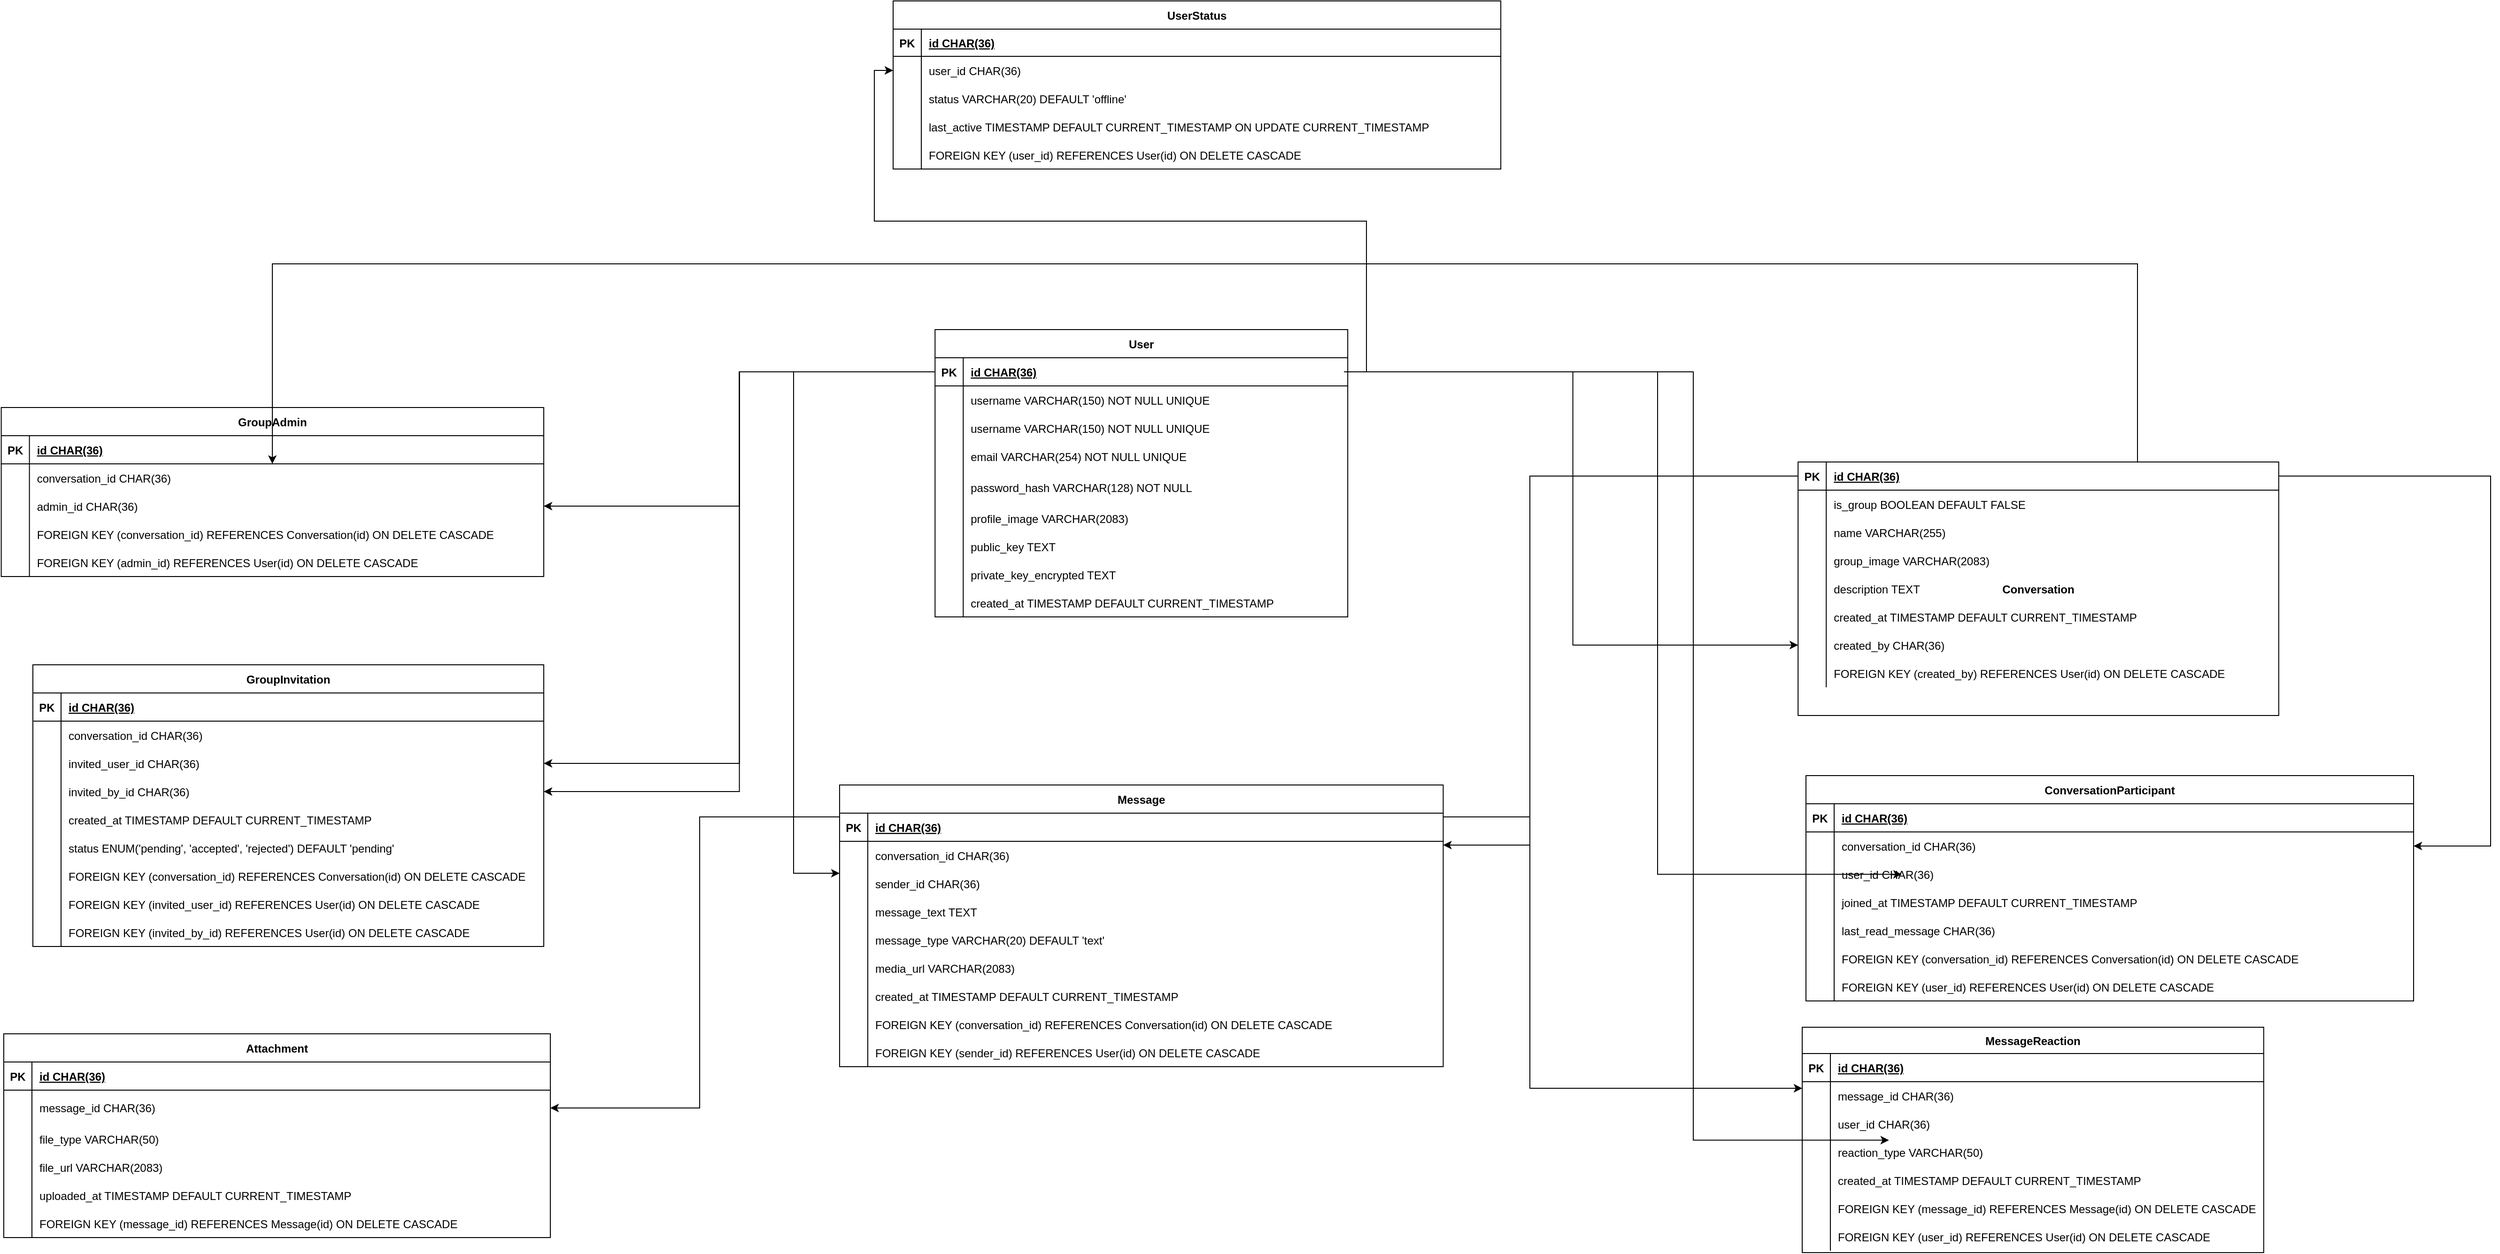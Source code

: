 <mxfile>
    <diagram name="Page-1" id="1Tz0pQ19bJ6zTFS4KdeY">
        <mxGraphModel dx="5240" dy="2750" grid="0" gridSize="31" guides="1" tooltips="1" connect="1" arrows="1" fold="1" page="0" pageScale="1" pageWidth="1169" pageHeight="827" background="none" math="0" shadow="0">
            <root>
                <mxCell id="0"/>
                <mxCell id="1" parent="0"/>
                <mxCell id="rJx6zuT3XEwWVWlEGo10-1" value="User" style="shape=table;startSize=30;container=1;collapsible=1;childLayout=tableLayout;fixedRows=1;rowLines=0;fontStyle=1;align=center;resizeLast=1;fillColor=none;labelBackgroundColor=none;" parent="1" vertex="1">
                    <mxGeometry x="186.64" y="506" width="439.438" height="306" as="geometry"/>
                </mxCell>
                <mxCell id="rJx6zuT3XEwWVWlEGo10-2" value="" style="shape=tableRow;horizontal=0;startSize=0;swimlaneHead=0;swimlaneBody=0;collapsible=0;dropTarget=0;points=[[0,0.5],[1,0.5]];portConstraint=eastwest;top=0;left=0;right=0;bottom=1;fillColor=none;labelBackgroundColor=none;" parent="rJx6zuT3XEwWVWlEGo10-1" vertex="1">
                    <mxGeometry y="30" width="439.438" height="30" as="geometry"/>
                </mxCell>
                <mxCell id="rJx6zuT3XEwWVWlEGo10-3" value="PK" style="shape=partialRectangle;overflow=hidden;connectable=0;top=0;left=0;bottom=0;right=0;fontStyle=1;fillColor=none;labelBackgroundColor=none;" parent="rJx6zuT3XEwWVWlEGo10-2" vertex="1">
                    <mxGeometry width="30" height="30" as="geometry">
                        <mxRectangle width="30" height="30" as="alternateBounds"/>
                    </mxGeometry>
                </mxCell>
                <mxCell id="rJx6zuT3XEwWVWlEGo10-4" value="id CHAR(36) " style="shape=partialRectangle;overflow=hidden;connectable=0;align=left;top=0;left=0;bottom=0;right=0;spacingLeft=6;fontStyle=5;fillColor=none;labelBackgroundColor=none;" parent="rJx6zuT3XEwWVWlEGo10-2" vertex="1">
                    <mxGeometry x="30" width="409.438" height="30" as="geometry">
                        <mxRectangle width="409.438" height="30" as="alternateBounds"/>
                    </mxGeometry>
                </mxCell>
                <mxCell id="rJx6zuT3XEwWVWlEGo10-221" value="" style="shape=tableRow;horizontal=0;startSize=0;swimlaneHead=0;swimlaneBody=0;collapsible=0;dropTarget=0;points=[[0,0.5],[1,0.5]];portConstraint=eastwest;top=0;left=0;right=0;bottom=0;fillColor=none;labelBackgroundColor=none;" parent="rJx6zuT3XEwWVWlEGo10-1" vertex="1">
                    <mxGeometry y="60" width="439.438" height="30" as="geometry"/>
                </mxCell>
                <mxCell id="rJx6zuT3XEwWVWlEGo10-222" value="" style="shape=partialRectangle;overflow=hidden;connectable=0;top=0;left=0;bottom=0;right=0;fillColor=none;labelBackgroundColor=none;" parent="rJx6zuT3XEwWVWlEGo10-221" vertex="1">
                    <mxGeometry width="30" height="30" as="geometry">
                        <mxRectangle width="30" height="30" as="alternateBounds"/>
                    </mxGeometry>
                </mxCell>
                <mxCell id="rJx6zuT3XEwWVWlEGo10-223" value="username VARCHAR(150) NOT NULL UNIQUE" style="shape=partialRectangle;overflow=hidden;connectable=0;align=left;top=0;left=0;bottom=0;right=0;spacingLeft=6;fillColor=none;labelBackgroundColor=none;" parent="rJx6zuT3XEwWVWlEGo10-221" vertex="1">
                    <mxGeometry x="30" width="409.438" height="30" as="geometry">
                        <mxRectangle width="409.438" height="30" as="alternateBounds"/>
                    </mxGeometry>
                </mxCell>
                <mxCell id="rJx6zuT3XEwWVWlEGo10-5" value="" style="shape=tableRow;horizontal=0;startSize=0;swimlaneHead=0;swimlaneBody=0;collapsible=0;dropTarget=0;points=[[0,0.5],[1,0.5]];portConstraint=eastwest;top=0;left=0;right=0;bottom=0;fillColor=none;labelBackgroundColor=none;" parent="rJx6zuT3XEwWVWlEGo10-1" vertex="1">
                    <mxGeometry y="90" width="439.438" height="30" as="geometry"/>
                </mxCell>
                <mxCell id="rJx6zuT3XEwWVWlEGo10-6" value="" style="shape=partialRectangle;overflow=hidden;connectable=0;top=0;left=0;bottom=0;right=0;fillColor=none;labelBackgroundColor=none;" parent="rJx6zuT3XEwWVWlEGo10-5" vertex="1">
                    <mxGeometry width="30" height="30" as="geometry">
                        <mxRectangle width="30" height="30" as="alternateBounds"/>
                    </mxGeometry>
                </mxCell>
                <mxCell id="rJx6zuT3XEwWVWlEGo10-7" value="username VARCHAR(150) NOT NULL UNIQUE" style="shape=partialRectangle;overflow=hidden;connectable=0;align=left;top=0;left=0;bottom=0;right=0;spacingLeft=6;fillColor=none;labelBackgroundColor=none;" parent="rJx6zuT3XEwWVWlEGo10-5" vertex="1">
                    <mxGeometry x="30" width="409.438" height="30" as="geometry">
                        <mxRectangle width="409.438" height="30" as="alternateBounds"/>
                    </mxGeometry>
                </mxCell>
                <mxCell id="rJx6zuT3XEwWVWlEGo10-8" value="" style="shape=tableRow;horizontal=0;startSize=0;swimlaneHead=0;swimlaneBody=0;collapsible=0;dropTarget=0;points=[[0,0.5],[1,0.5]];portConstraint=eastwest;top=0;left=0;right=0;bottom=0;fillColor=none;labelBackgroundColor=none;" parent="rJx6zuT3XEwWVWlEGo10-1" vertex="1">
                    <mxGeometry y="120" width="439.438" height="30" as="geometry"/>
                </mxCell>
                <mxCell id="rJx6zuT3XEwWVWlEGo10-9" value="" style="shape=partialRectangle;overflow=hidden;connectable=0;top=0;left=0;bottom=0;right=0;fillColor=none;labelBackgroundColor=none;" parent="rJx6zuT3XEwWVWlEGo10-8" vertex="1">
                    <mxGeometry width="30" height="30" as="geometry">
                        <mxRectangle width="30" height="30" as="alternateBounds"/>
                    </mxGeometry>
                </mxCell>
                <mxCell id="rJx6zuT3XEwWVWlEGo10-10" value="email VARCHAR(254) NOT NULL UNIQUE" style="shape=partialRectangle;overflow=hidden;connectable=0;align=left;top=0;left=0;bottom=0;right=0;spacingLeft=6;fillColor=none;labelBackgroundColor=none;" parent="rJx6zuT3XEwWVWlEGo10-8" vertex="1">
                    <mxGeometry x="30" width="409.438" height="30" as="geometry">
                        <mxRectangle width="409.438" height="30" as="alternateBounds"/>
                    </mxGeometry>
                </mxCell>
                <mxCell id="rJx6zuT3XEwWVWlEGo10-11" value="" style="shape=tableRow;horizontal=0;startSize=0;swimlaneHead=0;swimlaneBody=0;collapsible=0;dropTarget=0;points=[[0,0.5],[1,0.5]];portConstraint=eastwest;top=0;left=0;right=0;bottom=0;fillColor=none;labelBackgroundColor=none;" parent="rJx6zuT3XEwWVWlEGo10-1" vertex="1">
                    <mxGeometry y="150" width="439.438" height="36" as="geometry"/>
                </mxCell>
                <mxCell id="rJx6zuT3XEwWVWlEGo10-12" value="" style="shape=partialRectangle;overflow=hidden;connectable=0;top=0;left=0;bottom=0;right=0;fillColor=none;labelBackgroundColor=none;" parent="rJx6zuT3XEwWVWlEGo10-11" vertex="1">
                    <mxGeometry width="30" height="36" as="geometry">
                        <mxRectangle width="30" height="36" as="alternateBounds"/>
                    </mxGeometry>
                </mxCell>
                <mxCell id="rJx6zuT3XEwWVWlEGo10-13" value="password_hash VARCHAR(128) NOT NULL" style="shape=partialRectangle;overflow=hidden;connectable=0;align=left;top=0;left=0;bottom=0;right=0;spacingLeft=6;fillColor=none;labelBackgroundColor=none;" parent="rJx6zuT3XEwWVWlEGo10-11" vertex="1">
                    <mxGeometry x="30" width="409.438" height="36" as="geometry">
                        <mxRectangle width="409.438" height="36" as="alternateBounds"/>
                    </mxGeometry>
                </mxCell>
                <mxCell id="rJx6zuT3XEwWVWlEGo10-14" value="" style="shape=tableRow;horizontal=0;startSize=0;swimlaneHead=0;swimlaneBody=0;collapsible=0;dropTarget=0;points=[[0,0.5],[1,0.5]];portConstraint=eastwest;top=0;left=0;right=0;bottom=0;fillColor=none;labelBackgroundColor=none;" parent="rJx6zuT3XEwWVWlEGo10-1" vertex="1">
                    <mxGeometry y="186" width="439.438" height="30" as="geometry"/>
                </mxCell>
                <mxCell id="rJx6zuT3XEwWVWlEGo10-15" value="" style="shape=partialRectangle;overflow=hidden;connectable=0;top=0;left=0;bottom=0;right=0;fillColor=none;labelBackgroundColor=none;" parent="rJx6zuT3XEwWVWlEGo10-14" vertex="1">
                    <mxGeometry width="30" height="30" as="geometry">
                        <mxRectangle width="30" height="30" as="alternateBounds"/>
                    </mxGeometry>
                </mxCell>
                <mxCell id="rJx6zuT3XEwWVWlEGo10-16" value="profile_image VARCHAR(2083)" style="shape=partialRectangle;overflow=hidden;connectable=0;align=left;top=0;left=0;bottom=0;right=0;spacingLeft=6;fillColor=none;labelBackgroundColor=none;" parent="rJx6zuT3XEwWVWlEGo10-14" vertex="1">
                    <mxGeometry x="30" width="409.438" height="30" as="geometry">
                        <mxRectangle width="409.438" height="30" as="alternateBounds"/>
                    </mxGeometry>
                </mxCell>
                <mxCell id="rJx6zuT3XEwWVWlEGo10-17" value="" style="shape=tableRow;horizontal=0;startSize=0;swimlaneHead=0;swimlaneBody=0;collapsible=0;dropTarget=0;points=[[0,0.5],[1,0.5]];portConstraint=eastwest;top=0;left=0;right=0;bottom=0;fillColor=none;labelBackgroundColor=none;" parent="rJx6zuT3XEwWVWlEGo10-1" vertex="1">
                    <mxGeometry y="216" width="439.438" height="30" as="geometry"/>
                </mxCell>
                <mxCell id="rJx6zuT3XEwWVWlEGo10-18" value="" style="shape=partialRectangle;overflow=hidden;connectable=0;top=0;left=0;bottom=0;right=0;fillColor=none;labelBackgroundColor=none;" parent="rJx6zuT3XEwWVWlEGo10-17" vertex="1">
                    <mxGeometry width="30" height="30" as="geometry">
                        <mxRectangle width="30" height="30" as="alternateBounds"/>
                    </mxGeometry>
                </mxCell>
                <mxCell id="rJx6zuT3XEwWVWlEGo10-19" value="public_key TEXT" style="shape=partialRectangle;overflow=hidden;connectable=0;align=left;top=0;left=0;bottom=0;right=0;spacingLeft=6;fillColor=none;labelBackgroundColor=none;" parent="rJx6zuT3XEwWVWlEGo10-17" vertex="1">
                    <mxGeometry x="30" width="409.438" height="30" as="geometry">
                        <mxRectangle width="409.438" height="30" as="alternateBounds"/>
                    </mxGeometry>
                </mxCell>
                <mxCell id="rJx6zuT3XEwWVWlEGo10-20" value="" style="shape=tableRow;horizontal=0;startSize=0;swimlaneHead=0;swimlaneBody=0;collapsible=0;dropTarget=0;points=[[0,0.5],[1,0.5]];portConstraint=eastwest;top=0;left=0;right=0;bottom=0;fillColor=none;labelBackgroundColor=none;" parent="rJx6zuT3XEwWVWlEGo10-1" vertex="1">
                    <mxGeometry y="246" width="439.438" height="30" as="geometry"/>
                </mxCell>
                <mxCell id="rJx6zuT3XEwWVWlEGo10-21" value="" style="shape=partialRectangle;overflow=hidden;connectable=0;top=0;left=0;bottom=0;right=0;fillColor=none;labelBackgroundColor=none;" parent="rJx6zuT3XEwWVWlEGo10-20" vertex="1">
                    <mxGeometry width="30" height="30" as="geometry">
                        <mxRectangle width="30" height="30" as="alternateBounds"/>
                    </mxGeometry>
                </mxCell>
                <mxCell id="rJx6zuT3XEwWVWlEGo10-22" value="private_key_encrypted TEXT" style="shape=partialRectangle;overflow=hidden;connectable=0;align=left;top=0;left=0;bottom=0;right=0;spacingLeft=6;fillColor=none;labelBackgroundColor=none;" parent="rJx6zuT3XEwWVWlEGo10-20" vertex="1">
                    <mxGeometry x="30" width="409.438" height="30" as="geometry">
                        <mxRectangle width="409.438" height="30" as="alternateBounds"/>
                    </mxGeometry>
                </mxCell>
                <mxCell id="rJx6zuT3XEwWVWlEGo10-23" value="" style="shape=tableRow;horizontal=0;startSize=0;swimlaneHead=0;swimlaneBody=0;collapsible=0;dropTarget=0;points=[[0,0.5],[1,0.5]];portConstraint=eastwest;top=0;left=0;right=0;bottom=0;fillColor=none;labelBackgroundColor=none;" parent="rJx6zuT3XEwWVWlEGo10-1" vertex="1">
                    <mxGeometry y="276" width="439.438" height="30" as="geometry"/>
                </mxCell>
                <mxCell id="rJx6zuT3XEwWVWlEGo10-24" value="" style="shape=partialRectangle;overflow=hidden;connectable=0;top=0;left=0;bottom=0;right=0;fillColor=none;labelBackgroundColor=none;" parent="rJx6zuT3XEwWVWlEGo10-23" vertex="1">
                    <mxGeometry width="30" height="30" as="geometry">
                        <mxRectangle width="30" height="30" as="alternateBounds"/>
                    </mxGeometry>
                </mxCell>
                <mxCell id="rJx6zuT3XEwWVWlEGo10-25" value="created_at TIMESTAMP DEFAULT CURRENT_TIMESTAMP" style="shape=partialRectangle;overflow=hidden;connectable=0;align=left;top=0;left=0;bottom=0;right=0;spacingLeft=6;fillColor=none;labelBackgroundColor=none;" parent="rJx6zuT3XEwWVWlEGo10-23" vertex="1">
                    <mxGeometry x="30" width="409.438" height="30" as="geometry">
                        <mxRectangle width="409.438" height="30" as="alternateBounds"/>
                    </mxGeometry>
                </mxCell>
                <mxCell id="rJx6zuT3XEwWVWlEGo10-26" value="Conversation" style="shape=table;startSize=0;container=1;collapsible=1;childLayout=tableLayout;fixedRows=1;rowLines=0;fontStyle=1;align=center;resizeLast=1;fillColor=none;labelBackgroundColor=none;" parent="1" vertex="1">
                    <mxGeometry x="1105.58" y="647" width="511.8" height="270" as="geometry"/>
                </mxCell>
                <mxCell id="rJx6zuT3XEwWVWlEGo10-27" value="" style="shape=tableRow;horizontal=0;startSize=0;swimlaneHead=0;swimlaneBody=0;collapsible=0;dropTarget=0;points=[[0,0.5],[1,0.5]];portConstraint=eastwest;top=0;left=0;right=0;bottom=1;fillColor=none;labelBackgroundColor=none;" parent="rJx6zuT3XEwWVWlEGo10-26" vertex="1">
                    <mxGeometry width="511.8" height="30" as="geometry"/>
                </mxCell>
                <mxCell id="rJx6zuT3XEwWVWlEGo10-28" value="PK" style="shape=partialRectangle;overflow=hidden;connectable=0;top=0;left=0;bottom=0;right=0;fontStyle=1;fillColor=none;labelBackgroundColor=none;" parent="rJx6zuT3XEwWVWlEGo10-27" vertex="1">
                    <mxGeometry width="30" height="30" as="geometry">
                        <mxRectangle width="30" height="30" as="alternateBounds"/>
                    </mxGeometry>
                </mxCell>
                <mxCell id="rJx6zuT3XEwWVWlEGo10-29" value="id CHAR(36) " style="shape=partialRectangle;overflow=hidden;connectable=0;align=left;top=0;left=0;bottom=0;right=0;spacingLeft=6;fontStyle=5;fillColor=none;labelBackgroundColor=none;" parent="rJx6zuT3XEwWVWlEGo10-27" vertex="1">
                    <mxGeometry x="30" width="481.8" height="30" as="geometry">
                        <mxRectangle width="481.8" height="30" as="alternateBounds"/>
                    </mxGeometry>
                </mxCell>
                <mxCell id="rJx6zuT3XEwWVWlEGo10-30" value="" style="shape=tableRow;horizontal=0;startSize=0;swimlaneHead=0;swimlaneBody=0;collapsible=0;dropTarget=0;points=[[0,0.5],[1,0.5]];portConstraint=eastwest;top=0;left=0;right=0;bottom=0;fillColor=none;labelBackgroundColor=none;" parent="rJx6zuT3XEwWVWlEGo10-26" vertex="1">
                    <mxGeometry y="30" width="511.8" height="30" as="geometry"/>
                </mxCell>
                <mxCell id="rJx6zuT3XEwWVWlEGo10-31" value="" style="shape=partialRectangle;overflow=hidden;connectable=0;top=0;left=0;bottom=0;right=0;fillColor=none;labelBackgroundColor=none;" parent="rJx6zuT3XEwWVWlEGo10-30" vertex="1">
                    <mxGeometry width="30" height="30" as="geometry">
                        <mxRectangle width="30" height="30" as="alternateBounds"/>
                    </mxGeometry>
                </mxCell>
                <mxCell id="rJx6zuT3XEwWVWlEGo10-32" value="is_group BOOLEAN DEFAULT FALSE" style="shape=partialRectangle;overflow=hidden;connectable=0;align=left;top=0;left=0;bottom=0;right=0;spacingLeft=6;fillColor=none;labelBackgroundColor=none;" parent="rJx6zuT3XEwWVWlEGo10-30" vertex="1">
                    <mxGeometry x="30" width="481.8" height="30" as="geometry">
                        <mxRectangle width="481.8" height="30" as="alternateBounds"/>
                    </mxGeometry>
                </mxCell>
                <mxCell id="rJx6zuT3XEwWVWlEGo10-33" value="" style="shape=tableRow;horizontal=0;startSize=0;swimlaneHead=0;swimlaneBody=0;collapsible=0;dropTarget=0;points=[[0,0.5],[1,0.5]];portConstraint=eastwest;top=0;left=0;right=0;bottom=0;fillColor=none;labelBackgroundColor=none;" parent="rJx6zuT3XEwWVWlEGo10-26" vertex="1">
                    <mxGeometry y="60" width="511.8" height="30" as="geometry"/>
                </mxCell>
                <mxCell id="rJx6zuT3XEwWVWlEGo10-34" value="" style="shape=partialRectangle;overflow=hidden;connectable=0;top=0;left=0;bottom=0;right=0;fillColor=none;labelBackgroundColor=none;" parent="rJx6zuT3XEwWVWlEGo10-33" vertex="1">
                    <mxGeometry width="30" height="30" as="geometry">
                        <mxRectangle width="30" height="30" as="alternateBounds"/>
                    </mxGeometry>
                </mxCell>
                <mxCell id="rJx6zuT3XEwWVWlEGo10-35" value="name VARCHAR(255)" style="shape=partialRectangle;overflow=hidden;connectable=0;align=left;top=0;left=0;bottom=0;right=0;spacingLeft=6;fillColor=none;labelBackgroundColor=none;" parent="rJx6zuT3XEwWVWlEGo10-33" vertex="1">
                    <mxGeometry x="30" width="481.8" height="30" as="geometry">
                        <mxRectangle width="481.8" height="30" as="alternateBounds"/>
                    </mxGeometry>
                </mxCell>
                <mxCell id="rJx6zuT3XEwWVWlEGo10-36" value="" style="shape=tableRow;horizontal=0;startSize=0;swimlaneHead=0;swimlaneBody=0;collapsible=0;dropTarget=0;points=[[0,0.5],[1,0.5]];portConstraint=eastwest;top=0;left=0;right=0;bottom=0;fillColor=none;labelBackgroundColor=none;" parent="rJx6zuT3XEwWVWlEGo10-26" vertex="1">
                    <mxGeometry y="90" width="511.8" height="30" as="geometry"/>
                </mxCell>
                <mxCell id="rJx6zuT3XEwWVWlEGo10-37" value="" style="shape=partialRectangle;overflow=hidden;connectable=0;top=0;left=0;bottom=0;right=0;fillColor=none;labelBackgroundColor=none;" parent="rJx6zuT3XEwWVWlEGo10-36" vertex="1">
                    <mxGeometry width="30" height="30" as="geometry">
                        <mxRectangle width="30" height="30" as="alternateBounds"/>
                    </mxGeometry>
                </mxCell>
                <mxCell id="rJx6zuT3XEwWVWlEGo10-38" value="group_image VARCHAR(2083)" style="shape=partialRectangle;overflow=hidden;connectable=0;align=left;top=0;left=0;bottom=0;right=0;spacingLeft=6;fillColor=none;labelBackgroundColor=none;" parent="rJx6zuT3XEwWVWlEGo10-36" vertex="1">
                    <mxGeometry x="30" width="481.8" height="30" as="geometry">
                        <mxRectangle width="481.8" height="30" as="alternateBounds"/>
                    </mxGeometry>
                </mxCell>
                <mxCell id="rJx6zuT3XEwWVWlEGo10-39" value="" style="shape=tableRow;horizontal=0;startSize=0;swimlaneHead=0;swimlaneBody=0;collapsible=0;dropTarget=0;points=[[0,0.5],[1,0.5]];portConstraint=eastwest;top=0;left=0;right=0;bottom=0;fillColor=none;labelBackgroundColor=none;" parent="rJx6zuT3XEwWVWlEGo10-26" vertex="1">
                    <mxGeometry y="120" width="511.8" height="30" as="geometry"/>
                </mxCell>
                <mxCell id="rJx6zuT3XEwWVWlEGo10-40" value="" style="shape=partialRectangle;overflow=hidden;connectable=0;top=0;left=0;bottom=0;right=0;fillColor=none;labelBackgroundColor=none;" parent="rJx6zuT3XEwWVWlEGo10-39" vertex="1">
                    <mxGeometry width="30" height="30" as="geometry">
                        <mxRectangle width="30" height="30" as="alternateBounds"/>
                    </mxGeometry>
                </mxCell>
                <mxCell id="rJx6zuT3XEwWVWlEGo10-41" value="description TEXT" style="shape=partialRectangle;overflow=hidden;connectable=0;align=left;top=0;left=0;bottom=0;right=0;spacingLeft=6;fillColor=none;labelBackgroundColor=none;" parent="rJx6zuT3XEwWVWlEGo10-39" vertex="1">
                    <mxGeometry x="30" width="481.8" height="30" as="geometry">
                        <mxRectangle width="481.8" height="30" as="alternateBounds"/>
                    </mxGeometry>
                </mxCell>
                <mxCell id="rJx6zuT3XEwWVWlEGo10-42" value="" style="shape=tableRow;horizontal=0;startSize=0;swimlaneHead=0;swimlaneBody=0;collapsible=0;dropTarget=0;points=[[0,0.5],[1,0.5]];portConstraint=eastwest;top=0;left=0;right=0;bottom=0;fillColor=none;labelBackgroundColor=none;" parent="rJx6zuT3XEwWVWlEGo10-26" vertex="1">
                    <mxGeometry y="150" width="511.8" height="30" as="geometry"/>
                </mxCell>
                <mxCell id="rJx6zuT3XEwWVWlEGo10-43" value="" style="shape=partialRectangle;overflow=hidden;connectable=0;top=0;left=0;bottom=0;right=0;fillColor=none;labelBackgroundColor=none;" parent="rJx6zuT3XEwWVWlEGo10-42" vertex="1">
                    <mxGeometry width="30" height="30" as="geometry">
                        <mxRectangle width="30" height="30" as="alternateBounds"/>
                    </mxGeometry>
                </mxCell>
                <mxCell id="rJx6zuT3XEwWVWlEGo10-44" value="created_at TIMESTAMP DEFAULT CURRENT_TIMESTAMP" style="shape=partialRectangle;overflow=hidden;connectable=0;align=left;top=0;left=0;bottom=0;right=0;spacingLeft=6;fillColor=none;labelBackgroundColor=none;" parent="rJx6zuT3XEwWVWlEGo10-42" vertex="1">
                    <mxGeometry x="30" width="481.8" height="30" as="geometry">
                        <mxRectangle width="481.8" height="30" as="alternateBounds"/>
                    </mxGeometry>
                </mxCell>
                <mxCell id="rJx6zuT3XEwWVWlEGo10-45" value="" style="shape=tableRow;horizontal=0;startSize=0;swimlaneHead=0;swimlaneBody=0;collapsible=0;dropTarget=0;points=[[0,0.5],[1,0.5]];portConstraint=eastwest;top=0;left=0;right=0;bottom=0;fillColor=none;labelBackgroundColor=none;" parent="rJx6zuT3XEwWVWlEGo10-26" vertex="1">
                    <mxGeometry y="180" width="511.8" height="30" as="geometry"/>
                </mxCell>
                <mxCell id="rJx6zuT3XEwWVWlEGo10-46" value="" style="shape=partialRectangle;overflow=hidden;connectable=0;top=0;left=0;bottom=0;right=0;fillColor=none;labelBackgroundColor=none;" parent="rJx6zuT3XEwWVWlEGo10-45" vertex="1">
                    <mxGeometry width="30" height="30" as="geometry">
                        <mxRectangle width="30" height="30" as="alternateBounds"/>
                    </mxGeometry>
                </mxCell>
                <mxCell id="rJx6zuT3XEwWVWlEGo10-47" value="created_by CHAR(36)" style="shape=partialRectangle;overflow=hidden;connectable=0;align=left;top=0;left=0;bottom=0;right=0;spacingLeft=6;fillColor=none;labelBackgroundColor=none;" parent="rJx6zuT3XEwWVWlEGo10-45" vertex="1">
                    <mxGeometry x="30" width="481.8" height="30" as="geometry">
                        <mxRectangle width="481.8" height="30" as="alternateBounds"/>
                    </mxGeometry>
                </mxCell>
                <mxCell id="rJx6zuT3XEwWVWlEGo10-48" value="" style="shape=tableRow;horizontal=0;startSize=0;swimlaneHead=0;swimlaneBody=0;collapsible=0;dropTarget=0;points=[[0,0.5],[1,0.5]];portConstraint=eastwest;top=0;left=0;right=0;bottom=0;fillColor=none;labelBackgroundColor=none;" parent="rJx6zuT3XEwWVWlEGo10-26" vertex="1">
                    <mxGeometry y="210" width="511.8" height="30" as="geometry"/>
                </mxCell>
                <mxCell id="rJx6zuT3XEwWVWlEGo10-49" value="" style="shape=partialRectangle;overflow=hidden;connectable=0;top=0;left=0;bottom=0;right=0;fillColor=none;labelBackgroundColor=none;" parent="rJx6zuT3XEwWVWlEGo10-48" vertex="1">
                    <mxGeometry width="30" height="30" as="geometry">
                        <mxRectangle width="30" height="30" as="alternateBounds"/>
                    </mxGeometry>
                </mxCell>
                <mxCell id="rJx6zuT3XEwWVWlEGo10-50" value="FOREIGN KEY (created_by) REFERENCES User(id) ON DELETE CASCADE" style="shape=partialRectangle;overflow=hidden;connectable=0;align=left;top=0;left=0;bottom=0;right=0;spacingLeft=6;fillColor=none;labelBackgroundColor=none;" parent="rJx6zuT3XEwWVWlEGo10-48" vertex="1">
                    <mxGeometry x="30" width="481.8" height="30" as="geometry">
                        <mxRectangle width="481.8" height="30" as="alternateBounds"/>
                    </mxGeometry>
                </mxCell>
                <mxCell id="rJx6zuT3XEwWVWlEGo10-51" value="GroupAdmin" style="shape=table;startSize=30;container=1;collapsible=1;childLayout=tableLayout;fixedRows=1;rowLines=0;fontStyle=1;align=center;resizeLast=1;fillColor=none;labelBackgroundColor=none;" parent="1" vertex="1">
                    <mxGeometry x="-807.67" y="589" width="577.667" height="180" as="geometry"/>
                </mxCell>
                <mxCell id="rJx6zuT3XEwWVWlEGo10-52" value="" style="shape=tableRow;horizontal=0;startSize=0;swimlaneHead=0;swimlaneBody=0;collapsible=0;dropTarget=0;points=[[0,0.5],[1,0.5]];portConstraint=eastwest;top=0;left=0;right=0;bottom=1;fillColor=none;labelBackgroundColor=none;" parent="rJx6zuT3XEwWVWlEGo10-51" vertex="1">
                    <mxGeometry y="30" width="577.667" height="30" as="geometry"/>
                </mxCell>
                <mxCell id="rJx6zuT3XEwWVWlEGo10-53" value="PK" style="shape=partialRectangle;overflow=hidden;connectable=0;top=0;left=0;bottom=0;right=0;fontStyle=1;fillColor=none;labelBackgroundColor=none;" parent="rJx6zuT3XEwWVWlEGo10-52" vertex="1">
                    <mxGeometry width="30" height="30" as="geometry">
                        <mxRectangle width="30" height="30" as="alternateBounds"/>
                    </mxGeometry>
                </mxCell>
                <mxCell id="rJx6zuT3XEwWVWlEGo10-54" value="id CHAR(36) " style="shape=partialRectangle;overflow=hidden;connectable=0;align=left;top=0;left=0;bottom=0;right=0;spacingLeft=6;fontStyle=5;fillColor=none;labelBackgroundColor=none;" parent="rJx6zuT3XEwWVWlEGo10-52" vertex="1">
                    <mxGeometry x="30" width="547.667" height="30" as="geometry">
                        <mxRectangle width="547.667" height="30" as="alternateBounds"/>
                    </mxGeometry>
                </mxCell>
                <mxCell id="rJx6zuT3XEwWVWlEGo10-55" value="" style="shape=tableRow;horizontal=0;startSize=0;swimlaneHead=0;swimlaneBody=0;collapsible=0;dropTarget=0;points=[[0,0.5],[1,0.5]];portConstraint=eastwest;top=0;left=0;right=0;bottom=0;fillColor=none;labelBackgroundColor=none;" parent="rJx6zuT3XEwWVWlEGo10-51" vertex="1">
                    <mxGeometry y="60" width="577.667" height="30" as="geometry"/>
                </mxCell>
                <mxCell id="rJx6zuT3XEwWVWlEGo10-56" value="" style="shape=partialRectangle;overflow=hidden;connectable=0;top=0;left=0;bottom=0;right=0;fillColor=none;labelBackgroundColor=none;" parent="rJx6zuT3XEwWVWlEGo10-55" vertex="1">
                    <mxGeometry width="30" height="30" as="geometry">
                        <mxRectangle width="30" height="30" as="alternateBounds"/>
                    </mxGeometry>
                </mxCell>
                <mxCell id="rJx6zuT3XEwWVWlEGo10-57" value="conversation_id CHAR(36)" style="shape=partialRectangle;overflow=hidden;connectable=0;align=left;top=0;left=0;bottom=0;right=0;spacingLeft=6;fillColor=none;labelBackgroundColor=none;" parent="rJx6zuT3XEwWVWlEGo10-55" vertex="1">
                    <mxGeometry x="30" width="547.667" height="30" as="geometry">
                        <mxRectangle width="547.667" height="30" as="alternateBounds"/>
                    </mxGeometry>
                </mxCell>
                <mxCell id="rJx6zuT3XEwWVWlEGo10-58" value="" style="shape=tableRow;horizontal=0;startSize=0;swimlaneHead=0;swimlaneBody=0;collapsible=0;dropTarget=0;points=[[0,0.5],[1,0.5]];portConstraint=eastwest;top=0;left=0;right=0;bottom=0;fillColor=none;labelBackgroundColor=none;" parent="rJx6zuT3XEwWVWlEGo10-51" vertex="1">
                    <mxGeometry y="90" width="577.667" height="30" as="geometry"/>
                </mxCell>
                <mxCell id="rJx6zuT3XEwWVWlEGo10-59" value="" style="shape=partialRectangle;overflow=hidden;connectable=0;top=0;left=0;bottom=0;right=0;fillColor=none;labelBackgroundColor=none;" parent="rJx6zuT3XEwWVWlEGo10-58" vertex="1">
                    <mxGeometry width="30" height="30" as="geometry">
                        <mxRectangle width="30" height="30" as="alternateBounds"/>
                    </mxGeometry>
                </mxCell>
                <mxCell id="rJx6zuT3XEwWVWlEGo10-60" value="admin_id CHAR(36)" style="shape=partialRectangle;overflow=hidden;connectable=0;align=left;top=0;left=0;bottom=0;right=0;spacingLeft=6;fillColor=none;labelBackgroundColor=none;" parent="rJx6zuT3XEwWVWlEGo10-58" vertex="1">
                    <mxGeometry x="30" width="547.667" height="30" as="geometry">
                        <mxRectangle width="547.667" height="30" as="alternateBounds"/>
                    </mxGeometry>
                </mxCell>
                <mxCell id="rJx6zuT3XEwWVWlEGo10-61" value="" style="shape=tableRow;horizontal=0;startSize=0;swimlaneHead=0;swimlaneBody=0;collapsible=0;dropTarget=0;points=[[0,0.5],[1,0.5]];portConstraint=eastwest;top=0;left=0;right=0;bottom=0;fillColor=none;labelBackgroundColor=none;" parent="rJx6zuT3XEwWVWlEGo10-51" vertex="1">
                    <mxGeometry y="120" width="577.667" height="30" as="geometry"/>
                </mxCell>
                <mxCell id="rJx6zuT3XEwWVWlEGo10-62" value="" style="shape=partialRectangle;overflow=hidden;connectable=0;top=0;left=0;bottom=0;right=0;fillColor=none;labelBackgroundColor=none;" parent="rJx6zuT3XEwWVWlEGo10-61" vertex="1">
                    <mxGeometry width="30" height="30" as="geometry">
                        <mxRectangle width="30" height="30" as="alternateBounds"/>
                    </mxGeometry>
                </mxCell>
                <mxCell id="rJx6zuT3XEwWVWlEGo10-63" value="FOREIGN KEY (conversation_id) REFERENCES Conversation(id) ON DELETE CASCADE" style="shape=partialRectangle;overflow=hidden;connectable=0;align=left;top=0;left=0;bottom=0;right=0;spacingLeft=6;fillColor=none;labelBackgroundColor=none;" parent="rJx6zuT3XEwWVWlEGo10-61" vertex="1">
                    <mxGeometry x="30" width="547.667" height="30" as="geometry">
                        <mxRectangle width="547.667" height="30" as="alternateBounds"/>
                    </mxGeometry>
                </mxCell>
                <mxCell id="rJx6zuT3XEwWVWlEGo10-64" value="" style="shape=tableRow;horizontal=0;startSize=0;swimlaneHead=0;swimlaneBody=0;collapsible=0;dropTarget=0;points=[[0,0.5],[1,0.5]];portConstraint=eastwest;top=0;left=0;right=0;bottom=0;fillColor=none;labelBackgroundColor=none;" parent="rJx6zuT3XEwWVWlEGo10-51" vertex="1">
                    <mxGeometry y="150" width="577.667" height="30" as="geometry"/>
                </mxCell>
                <mxCell id="rJx6zuT3XEwWVWlEGo10-65" value="" style="shape=partialRectangle;overflow=hidden;connectable=0;top=0;left=0;bottom=0;right=0;fillColor=none;labelBackgroundColor=none;" parent="rJx6zuT3XEwWVWlEGo10-64" vertex="1">
                    <mxGeometry width="30" height="30" as="geometry">
                        <mxRectangle width="30" height="30" as="alternateBounds"/>
                    </mxGeometry>
                </mxCell>
                <mxCell id="rJx6zuT3XEwWVWlEGo10-66" value="FOREIGN KEY (admin_id) REFERENCES User(id) ON DELETE CASCADE" style="shape=partialRectangle;overflow=hidden;connectable=0;align=left;top=0;left=0;bottom=0;right=0;spacingLeft=6;fillColor=none;labelBackgroundColor=none;" parent="rJx6zuT3XEwWVWlEGo10-64" vertex="1">
                    <mxGeometry x="30" width="547.667" height="30" as="geometry">
                        <mxRectangle width="547.667" height="30" as="alternateBounds"/>
                    </mxGeometry>
                </mxCell>
                <mxCell id="rJx6zuT3XEwWVWlEGo10-67" value="GroupInvitation" style="shape=table;startSize=30;container=1;collapsible=1;childLayout=tableLayout;fixedRows=1;rowLines=0;fontStyle=1;align=center;resizeLast=1;fillColor=none;labelBackgroundColor=none;" parent="1" vertex="1">
                    <mxGeometry x="-774.0" y="863" width="544" height="300" as="geometry"/>
                </mxCell>
                <mxCell id="rJx6zuT3XEwWVWlEGo10-68" value="" style="shape=tableRow;horizontal=0;startSize=0;swimlaneHead=0;swimlaneBody=0;collapsible=0;dropTarget=0;points=[[0,0.5],[1,0.5]];portConstraint=eastwest;top=0;left=0;right=0;bottom=1;fillColor=none;labelBackgroundColor=none;" parent="rJx6zuT3XEwWVWlEGo10-67" vertex="1">
                    <mxGeometry y="30" width="544" height="30" as="geometry"/>
                </mxCell>
                <mxCell id="rJx6zuT3XEwWVWlEGo10-69" value="PK" style="shape=partialRectangle;overflow=hidden;connectable=0;top=0;left=0;bottom=0;right=0;fontStyle=1;fillColor=none;labelBackgroundColor=none;" parent="rJx6zuT3XEwWVWlEGo10-68" vertex="1">
                    <mxGeometry width="30" height="30" as="geometry">
                        <mxRectangle width="30" height="30" as="alternateBounds"/>
                    </mxGeometry>
                </mxCell>
                <mxCell id="rJx6zuT3XEwWVWlEGo10-70" value="id CHAR(36) " style="shape=partialRectangle;overflow=hidden;connectable=0;align=left;top=0;left=0;bottom=0;right=0;spacingLeft=6;fontStyle=5;fillColor=none;labelBackgroundColor=none;" parent="rJx6zuT3XEwWVWlEGo10-68" vertex="1">
                    <mxGeometry x="30" width="514" height="30" as="geometry">
                        <mxRectangle width="514" height="30" as="alternateBounds"/>
                    </mxGeometry>
                </mxCell>
                <mxCell id="rJx6zuT3XEwWVWlEGo10-71" value="" style="shape=tableRow;horizontal=0;startSize=0;swimlaneHead=0;swimlaneBody=0;collapsible=0;dropTarget=0;points=[[0,0.5],[1,0.5]];portConstraint=eastwest;top=0;left=0;right=0;bottom=0;fillColor=none;labelBackgroundColor=none;" parent="rJx6zuT3XEwWVWlEGo10-67" vertex="1">
                    <mxGeometry y="60" width="544" height="30" as="geometry"/>
                </mxCell>
                <mxCell id="rJx6zuT3XEwWVWlEGo10-72" value="" style="shape=partialRectangle;overflow=hidden;connectable=0;top=0;left=0;bottom=0;right=0;fillColor=none;labelBackgroundColor=none;" parent="rJx6zuT3XEwWVWlEGo10-71" vertex="1">
                    <mxGeometry width="30" height="30" as="geometry">
                        <mxRectangle width="30" height="30" as="alternateBounds"/>
                    </mxGeometry>
                </mxCell>
                <mxCell id="rJx6zuT3XEwWVWlEGo10-73" value="conversation_id CHAR(36)" style="shape=partialRectangle;overflow=hidden;connectable=0;align=left;top=0;left=0;bottom=0;right=0;spacingLeft=6;fillColor=none;labelBackgroundColor=none;" parent="rJx6zuT3XEwWVWlEGo10-71" vertex="1">
                    <mxGeometry x="30" width="514" height="30" as="geometry">
                        <mxRectangle width="514" height="30" as="alternateBounds"/>
                    </mxGeometry>
                </mxCell>
                <mxCell id="rJx6zuT3XEwWVWlEGo10-74" value="" style="shape=tableRow;horizontal=0;startSize=0;swimlaneHead=0;swimlaneBody=0;collapsible=0;dropTarget=0;points=[[0,0.5],[1,0.5]];portConstraint=eastwest;top=0;left=0;right=0;bottom=0;fillColor=none;labelBackgroundColor=none;" parent="rJx6zuT3XEwWVWlEGo10-67" vertex="1">
                    <mxGeometry y="90" width="544" height="30" as="geometry"/>
                </mxCell>
                <mxCell id="rJx6zuT3XEwWVWlEGo10-75" value="" style="shape=partialRectangle;overflow=hidden;connectable=0;top=0;left=0;bottom=0;right=0;fillColor=none;labelBackgroundColor=none;" parent="rJx6zuT3XEwWVWlEGo10-74" vertex="1">
                    <mxGeometry width="30" height="30" as="geometry">
                        <mxRectangle width="30" height="30" as="alternateBounds"/>
                    </mxGeometry>
                </mxCell>
                <mxCell id="rJx6zuT3XEwWVWlEGo10-76" value="invited_user_id CHAR(36)" style="shape=partialRectangle;overflow=hidden;connectable=0;align=left;top=0;left=0;bottom=0;right=0;spacingLeft=6;fillColor=none;labelBackgroundColor=none;" parent="rJx6zuT3XEwWVWlEGo10-74" vertex="1">
                    <mxGeometry x="30" width="514" height="30" as="geometry">
                        <mxRectangle width="514" height="30" as="alternateBounds"/>
                    </mxGeometry>
                </mxCell>
                <mxCell id="rJx6zuT3XEwWVWlEGo10-77" value="" style="shape=tableRow;horizontal=0;startSize=0;swimlaneHead=0;swimlaneBody=0;collapsible=0;dropTarget=0;points=[[0,0.5],[1,0.5]];portConstraint=eastwest;top=0;left=0;right=0;bottom=0;fillColor=none;labelBackgroundColor=none;" parent="rJx6zuT3XEwWVWlEGo10-67" vertex="1">
                    <mxGeometry y="120" width="544" height="30" as="geometry"/>
                </mxCell>
                <mxCell id="rJx6zuT3XEwWVWlEGo10-78" value="" style="shape=partialRectangle;overflow=hidden;connectable=0;top=0;left=0;bottom=0;right=0;fillColor=none;labelBackgroundColor=none;" parent="rJx6zuT3XEwWVWlEGo10-77" vertex="1">
                    <mxGeometry width="30" height="30" as="geometry">
                        <mxRectangle width="30" height="30" as="alternateBounds"/>
                    </mxGeometry>
                </mxCell>
                <mxCell id="rJx6zuT3XEwWVWlEGo10-79" value="invited_by_id CHAR(36)" style="shape=partialRectangle;overflow=hidden;connectable=0;align=left;top=0;left=0;bottom=0;right=0;spacingLeft=6;fillColor=none;labelBackgroundColor=none;" parent="rJx6zuT3XEwWVWlEGo10-77" vertex="1">
                    <mxGeometry x="30" width="514" height="30" as="geometry">
                        <mxRectangle width="514" height="30" as="alternateBounds"/>
                    </mxGeometry>
                </mxCell>
                <mxCell id="rJx6zuT3XEwWVWlEGo10-80" value="" style="shape=tableRow;horizontal=0;startSize=0;swimlaneHead=0;swimlaneBody=0;collapsible=0;dropTarget=0;points=[[0,0.5],[1,0.5]];portConstraint=eastwest;top=0;left=0;right=0;bottom=0;fillColor=none;labelBackgroundColor=none;" parent="rJx6zuT3XEwWVWlEGo10-67" vertex="1">
                    <mxGeometry y="150" width="544" height="30" as="geometry"/>
                </mxCell>
                <mxCell id="rJx6zuT3XEwWVWlEGo10-81" value="" style="shape=partialRectangle;overflow=hidden;connectable=0;top=0;left=0;bottom=0;right=0;fillColor=none;labelBackgroundColor=none;" parent="rJx6zuT3XEwWVWlEGo10-80" vertex="1">
                    <mxGeometry width="30" height="30" as="geometry">
                        <mxRectangle width="30" height="30" as="alternateBounds"/>
                    </mxGeometry>
                </mxCell>
                <mxCell id="rJx6zuT3XEwWVWlEGo10-82" value="created_at TIMESTAMP DEFAULT CURRENT_TIMESTAMP" style="shape=partialRectangle;overflow=hidden;connectable=0;align=left;top=0;left=0;bottom=0;right=0;spacingLeft=6;fillColor=none;labelBackgroundColor=none;" parent="rJx6zuT3XEwWVWlEGo10-80" vertex="1">
                    <mxGeometry x="30" width="514" height="30" as="geometry">
                        <mxRectangle width="514" height="30" as="alternateBounds"/>
                    </mxGeometry>
                </mxCell>
                <mxCell id="rJx6zuT3XEwWVWlEGo10-83" value="" style="shape=tableRow;horizontal=0;startSize=0;swimlaneHead=0;swimlaneBody=0;collapsible=0;dropTarget=0;points=[[0,0.5],[1,0.5]];portConstraint=eastwest;top=0;left=0;right=0;bottom=0;fillColor=none;labelBackgroundColor=none;" parent="rJx6zuT3XEwWVWlEGo10-67" vertex="1">
                    <mxGeometry y="180" width="544" height="30" as="geometry"/>
                </mxCell>
                <mxCell id="rJx6zuT3XEwWVWlEGo10-84" value="" style="shape=partialRectangle;overflow=hidden;connectable=0;top=0;left=0;bottom=0;right=0;fillColor=none;labelBackgroundColor=none;" parent="rJx6zuT3XEwWVWlEGo10-83" vertex="1">
                    <mxGeometry width="30" height="30" as="geometry">
                        <mxRectangle width="30" height="30" as="alternateBounds"/>
                    </mxGeometry>
                </mxCell>
                <mxCell id="rJx6zuT3XEwWVWlEGo10-85" value="status ENUM('pending', 'accepted', 'rejected') DEFAULT 'pending'" style="shape=partialRectangle;overflow=hidden;connectable=0;align=left;top=0;left=0;bottom=0;right=0;spacingLeft=6;fillColor=none;labelBackgroundColor=none;" parent="rJx6zuT3XEwWVWlEGo10-83" vertex="1">
                    <mxGeometry x="30" width="514" height="30" as="geometry">
                        <mxRectangle width="514" height="30" as="alternateBounds"/>
                    </mxGeometry>
                </mxCell>
                <mxCell id="rJx6zuT3XEwWVWlEGo10-86" value="" style="shape=tableRow;horizontal=0;startSize=0;swimlaneHead=0;swimlaneBody=0;collapsible=0;dropTarget=0;points=[[0,0.5],[1,0.5]];portConstraint=eastwest;top=0;left=0;right=0;bottom=0;fillColor=none;labelBackgroundColor=none;" parent="rJx6zuT3XEwWVWlEGo10-67" vertex="1">
                    <mxGeometry y="210" width="544" height="30" as="geometry"/>
                </mxCell>
                <mxCell id="rJx6zuT3XEwWVWlEGo10-87" value="" style="shape=partialRectangle;overflow=hidden;connectable=0;top=0;left=0;bottom=0;right=0;fillColor=none;labelBackgroundColor=none;" parent="rJx6zuT3XEwWVWlEGo10-86" vertex="1">
                    <mxGeometry width="30" height="30" as="geometry">
                        <mxRectangle width="30" height="30" as="alternateBounds"/>
                    </mxGeometry>
                </mxCell>
                <mxCell id="rJx6zuT3XEwWVWlEGo10-88" value="FOREIGN KEY (conversation_id) REFERENCES Conversation(id) ON DELETE CASCADE" style="shape=partialRectangle;overflow=hidden;connectable=0;align=left;top=0;left=0;bottom=0;right=0;spacingLeft=6;fillColor=none;labelBackgroundColor=none;" parent="rJx6zuT3XEwWVWlEGo10-86" vertex="1">
                    <mxGeometry x="30" width="514" height="30" as="geometry">
                        <mxRectangle width="514" height="30" as="alternateBounds"/>
                    </mxGeometry>
                </mxCell>
                <mxCell id="rJx6zuT3XEwWVWlEGo10-89" value="" style="shape=tableRow;horizontal=0;startSize=0;swimlaneHead=0;swimlaneBody=0;collapsible=0;dropTarget=0;points=[[0,0.5],[1,0.5]];portConstraint=eastwest;top=0;left=0;right=0;bottom=0;fillColor=none;labelBackgroundColor=none;" parent="rJx6zuT3XEwWVWlEGo10-67" vertex="1">
                    <mxGeometry y="240" width="544" height="30" as="geometry"/>
                </mxCell>
                <mxCell id="rJx6zuT3XEwWVWlEGo10-90" value="" style="shape=partialRectangle;overflow=hidden;connectable=0;top=0;left=0;bottom=0;right=0;fillColor=none;labelBackgroundColor=none;" parent="rJx6zuT3XEwWVWlEGo10-89" vertex="1">
                    <mxGeometry width="30" height="30" as="geometry">
                        <mxRectangle width="30" height="30" as="alternateBounds"/>
                    </mxGeometry>
                </mxCell>
                <mxCell id="rJx6zuT3XEwWVWlEGo10-91" value="FOREIGN KEY (invited_user_id) REFERENCES User(id) ON DELETE CASCADE" style="shape=partialRectangle;overflow=hidden;connectable=0;align=left;top=0;left=0;bottom=0;right=0;spacingLeft=6;fillColor=none;labelBackgroundColor=none;" parent="rJx6zuT3XEwWVWlEGo10-89" vertex="1">
                    <mxGeometry x="30" width="514" height="30" as="geometry">
                        <mxRectangle width="514" height="30" as="alternateBounds"/>
                    </mxGeometry>
                </mxCell>
                <mxCell id="rJx6zuT3XEwWVWlEGo10-92" value="" style="shape=tableRow;horizontal=0;startSize=0;swimlaneHead=0;swimlaneBody=0;collapsible=0;dropTarget=0;points=[[0,0.5],[1,0.5]];portConstraint=eastwest;top=0;left=0;right=0;bottom=0;fillColor=none;labelBackgroundColor=none;" parent="rJx6zuT3XEwWVWlEGo10-67" vertex="1">
                    <mxGeometry y="270" width="544" height="30" as="geometry"/>
                </mxCell>
                <mxCell id="rJx6zuT3XEwWVWlEGo10-93" value="" style="shape=partialRectangle;overflow=hidden;connectable=0;top=0;left=0;bottom=0;right=0;fillColor=none;labelBackgroundColor=none;" parent="rJx6zuT3XEwWVWlEGo10-92" vertex="1">
                    <mxGeometry width="30" height="30" as="geometry">
                        <mxRectangle width="30" height="30" as="alternateBounds"/>
                    </mxGeometry>
                </mxCell>
                <mxCell id="rJx6zuT3XEwWVWlEGo10-94" value="FOREIGN KEY (invited_by_id) REFERENCES User(id) ON DELETE CASCADE" style="shape=partialRectangle;overflow=hidden;connectable=0;align=left;top=0;left=0;bottom=0;right=0;spacingLeft=6;fillColor=none;labelBackgroundColor=none;" parent="rJx6zuT3XEwWVWlEGo10-92" vertex="1">
                    <mxGeometry x="30" width="514" height="30" as="geometry">
                        <mxRectangle width="514" height="30" as="alternateBounds"/>
                    </mxGeometry>
                </mxCell>
                <mxCell id="rJx6zuT3XEwWVWlEGo10-95" value="ConversationParticipant" style="shape=table;startSize=30;container=1;collapsible=1;childLayout=tableLayout;fixedRows=1;rowLines=0;fontStyle=1;align=center;resizeLast=1;fillColor=none;labelBackgroundColor=none;" parent="1" vertex="1">
                    <mxGeometry x="1114" y="981" width="647" height="240" as="geometry"/>
                </mxCell>
                <mxCell id="rJx6zuT3XEwWVWlEGo10-96" value="" style="shape=tableRow;horizontal=0;startSize=0;swimlaneHead=0;swimlaneBody=0;collapsible=0;dropTarget=0;points=[[0,0.5],[1,0.5]];portConstraint=eastwest;top=0;left=0;right=0;bottom=1;fillColor=none;labelBackgroundColor=none;" parent="rJx6zuT3XEwWVWlEGo10-95" vertex="1">
                    <mxGeometry y="30" width="647" height="30" as="geometry"/>
                </mxCell>
                <mxCell id="rJx6zuT3XEwWVWlEGo10-97" value="PK" style="shape=partialRectangle;overflow=hidden;connectable=0;top=0;left=0;bottom=0;right=0;fontStyle=1;fillColor=none;labelBackgroundColor=none;" parent="rJx6zuT3XEwWVWlEGo10-96" vertex="1">
                    <mxGeometry width="30" height="30" as="geometry">
                        <mxRectangle width="30" height="30" as="alternateBounds"/>
                    </mxGeometry>
                </mxCell>
                <mxCell id="rJx6zuT3XEwWVWlEGo10-98" value="id CHAR(36) " style="shape=partialRectangle;overflow=hidden;connectable=0;align=left;top=0;left=0;bottom=0;right=0;spacingLeft=6;fontStyle=5;fillColor=none;labelBackgroundColor=none;" parent="rJx6zuT3XEwWVWlEGo10-96" vertex="1">
                    <mxGeometry x="30" width="617" height="30" as="geometry">
                        <mxRectangle width="617" height="30" as="alternateBounds"/>
                    </mxGeometry>
                </mxCell>
                <mxCell id="rJx6zuT3XEwWVWlEGo10-99" value="" style="shape=tableRow;horizontal=0;startSize=0;swimlaneHead=0;swimlaneBody=0;collapsible=0;dropTarget=0;points=[[0,0.5],[1,0.5]];portConstraint=eastwest;top=0;left=0;right=0;bottom=0;fillColor=none;labelBackgroundColor=none;" parent="rJx6zuT3XEwWVWlEGo10-95" vertex="1">
                    <mxGeometry y="60" width="647" height="30" as="geometry"/>
                </mxCell>
                <mxCell id="rJx6zuT3XEwWVWlEGo10-100" value="" style="shape=partialRectangle;overflow=hidden;connectable=0;top=0;left=0;bottom=0;right=0;fillColor=none;labelBackgroundColor=none;" parent="rJx6zuT3XEwWVWlEGo10-99" vertex="1">
                    <mxGeometry width="30" height="30" as="geometry">
                        <mxRectangle width="30" height="30" as="alternateBounds"/>
                    </mxGeometry>
                </mxCell>
                <mxCell id="rJx6zuT3XEwWVWlEGo10-101" value="conversation_id CHAR(36)" style="shape=partialRectangle;overflow=hidden;connectable=0;align=left;top=0;left=0;bottom=0;right=0;spacingLeft=6;fillColor=none;labelBackgroundColor=none;" parent="rJx6zuT3XEwWVWlEGo10-99" vertex="1">
                    <mxGeometry x="30" width="617" height="30" as="geometry">
                        <mxRectangle width="617" height="30" as="alternateBounds"/>
                    </mxGeometry>
                </mxCell>
                <mxCell id="rJx6zuT3XEwWVWlEGo10-102" value="" style="shape=tableRow;horizontal=0;startSize=0;swimlaneHead=0;swimlaneBody=0;collapsible=0;dropTarget=0;points=[[0,0.5],[1,0.5]];portConstraint=eastwest;top=0;left=0;right=0;bottom=0;fillColor=none;labelBackgroundColor=none;" parent="rJx6zuT3XEwWVWlEGo10-95" vertex="1">
                    <mxGeometry y="90" width="647" height="30" as="geometry"/>
                </mxCell>
                <mxCell id="rJx6zuT3XEwWVWlEGo10-103" value="" style="shape=partialRectangle;overflow=hidden;connectable=0;top=0;left=0;bottom=0;right=0;fillColor=none;labelBackgroundColor=none;" parent="rJx6zuT3XEwWVWlEGo10-102" vertex="1">
                    <mxGeometry width="30" height="30" as="geometry">
                        <mxRectangle width="30" height="30" as="alternateBounds"/>
                    </mxGeometry>
                </mxCell>
                <mxCell id="rJx6zuT3XEwWVWlEGo10-104" value="user_id CHAR(36)" style="shape=partialRectangle;overflow=hidden;connectable=0;align=left;top=0;left=0;bottom=0;right=0;spacingLeft=6;fillColor=none;labelBackgroundColor=none;" parent="rJx6zuT3XEwWVWlEGo10-102" vertex="1">
                    <mxGeometry x="30" width="617" height="30" as="geometry">
                        <mxRectangle width="617" height="30" as="alternateBounds"/>
                    </mxGeometry>
                </mxCell>
                <mxCell id="rJx6zuT3XEwWVWlEGo10-105" value="" style="shape=tableRow;horizontal=0;startSize=0;swimlaneHead=0;swimlaneBody=0;collapsible=0;dropTarget=0;points=[[0,0.5],[1,0.5]];portConstraint=eastwest;top=0;left=0;right=0;bottom=0;fillColor=none;labelBackgroundColor=none;" parent="rJx6zuT3XEwWVWlEGo10-95" vertex="1">
                    <mxGeometry y="120" width="647" height="30" as="geometry"/>
                </mxCell>
                <mxCell id="rJx6zuT3XEwWVWlEGo10-106" value="" style="shape=partialRectangle;overflow=hidden;connectable=0;top=0;left=0;bottom=0;right=0;fillColor=none;labelBackgroundColor=none;" parent="rJx6zuT3XEwWVWlEGo10-105" vertex="1">
                    <mxGeometry width="30" height="30" as="geometry">
                        <mxRectangle width="30" height="30" as="alternateBounds"/>
                    </mxGeometry>
                </mxCell>
                <mxCell id="rJx6zuT3XEwWVWlEGo10-107" value="joined_at TIMESTAMP DEFAULT CURRENT_TIMESTAMP" style="shape=partialRectangle;overflow=hidden;connectable=0;align=left;top=0;left=0;bottom=0;right=0;spacingLeft=6;fillColor=none;labelBackgroundColor=none;" parent="rJx6zuT3XEwWVWlEGo10-105" vertex="1">
                    <mxGeometry x="30" width="617" height="30" as="geometry">
                        <mxRectangle width="617" height="30" as="alternateBounds"/>
                    </mxGeometry>
                </mxCell>
                <mxCell id="rJx6zuT3XEwWVWlEGo10-108" value="" style="shape=tableRow;horizontal=0;startSize=0;swimlaneHead=0;swimlaneBody=0;collapsible=0;dropTarget=0;points=[[0,0.5],[1,0.5]];portConstraint=eastwest;top=0;left=0;right=0;bottom=0;fillColor=none;labelBackgroundColor=none;" parent="rJx6zuT3XEwWVWlEGo10-95" vertex="1">
                    <mxGeometry y="150" width="647" height="30" as="geometry"/>
                </mxCell>
                <mxCell id="rJx6zuT3XEwWVWlEGo10-109" value="" style="shape=partialRectangle;overflow=hidden;connectable=0;top=0;left=0;bottom=0;right=0;fillColor=none;labelBackgroundColor=none;" parent="rJx6zuT3XEwWVWlEGo10-108" vertex="1">
                    <mxGeometry width="30" height="30" as="geometry">
                        <mxRectangle width="30" height="30" as="alternateBounds"/>
                    </mxGeometry>
                </mxCell>
                <mxCell id="rJx6zuT3XEwWVWlEGo10-110" value="last_read_message CHAR(36)" style="shape=partialRectangle;overflow=hidden;connectable=0;align=left;top=0;left=0;bottom=0;right=0;spacingLeft=6;fillColor=none;labelBackgroundColor=none;" parent="rJx6zuT3XEwWVWlEGo10-108" vertex="1">
                    <mxGeometry x="30" width="617" height="30" as="geometry">
                        <mxRectangle width="617" height="30" as="alternateBounds"/>
                    </mxGeometry>
                </mxCell>
                <mxCell id="rJx6zuT3XEwWVWlEGo10-111" value="" style="shape=tableRow;horizontal=0;startSize=0;swimlaneHead=0;swimlaneBody=0;collapsible=0;dropTarget=0;points=[[0,0.5],[1,0.5]];portConstraint=eastwest;top=0;left=0;right=0;bottom=0;fillColor=none;labelBackgroundColor=none;" parent="rJx6zuT3XEwWVWlEGo10-95" vertex="1">
                    <mxGeometry y="180" width="647" height="30" as="geometry"/>
                </mxCell>
                <mxCell id="rJx6zuT3XEwWVWlEGo10-112" value="" style="shape=partialRectangle;overflow=hidden;connectable=0;top=0;left=0;bottom=0;right=0;fillColor=none;labelBackgroundColor=none;" parent="rJx6zuT3XEwWVWlEGo10-111" vertex="1">
                    <mxGeometry width="30" height="30" as="geometry">
                        <mxRectangle width="30" height="30" as="alternateBounds"/>
                    </mxGeometry>
                </mxCell>
                <mxCell id="rJx6zuT3XEwWVWlEGo10-113" value="FOREIGN KEY (conversation_id) REFERENCES Conversation(id) ON DELETE CASCADE" style="shape=partialRectangle;overflow=hidden;connectable=0;align=left;top=0;left=0;bottom=0;right=0;spacingLeft=6;fillColor=none;labelBackgroundColor=none;" parent="rJx6zuT3XEwWVWlEGo10-111" vertex="1">
                    <mxGeometry x="30" width="617" height="30" as="geometry">
                        <mxRectangle width="617" height="30" as="alternateBounds"/>
                    </mxGeometry>
                </mxCell>
                <mxCell id="rJx6zuT3XEwWVWlEGo10-114" value="" style="shape=tableRow;horizontal=0;startSize=0;swimlaneHead=0;swimlaneBody=0;collapsible=0;dropTarget=0;points=[[0,0.5],[1,0.5]];portConstraint=eastwest;top=0;left=0;right=0;bottom=0;fillColor=none;labelBackgroundColor=none;" parent="rJx6zuT3XEwWVWlEGo10-95" vertex="1">
                    <mxGeometry y="210" width="647" height="30" as="geometry"/>
                </mxCell>
                <mxCell id="rJx6zuT3XEwWVWlEGo10-115" value="" style="shape=partialRectangle;overflow=hidden;connectable=0;top=0;left=0;bottom=0;right=0;fillColor=none;labelBackgroundColor=none;" parent="rJx6zuT3XEwWVWlEGo10-114" vertex="1">
                    <mxGeometry width="30" height="30" as="geometry">
                        <mxRectangle width="30" height="30" as="alternateBounds"/>
                    </mxGeometry>
                </mxCell>
                <mxCell id="rJx6zuT3XEwWVWlEGo10-116" value="FOREIGN KEY (user_id) REFERENCES User(id) ON DELETE CASCADE" style="shape=partialRectangle;overflow=hidden;connectable=0;align=left;top=0;left=0;bottom=0;right=0;spacingLeft=6;fillColor=none;labelBackgroundColor=none;" parent="rJx6zuT3XEwWVWlEGo10-114" vertex="1">
                    <mxGeometry x="30" width="617" height="30" as="geometry">
                        <mxRectangle width="617" height="30" as="alternateBounds"/>
                    </mxGeometry>
                </mxCell>
                <mxCell id="rJx6zuT3XEwWVWlEGo10-117" value="Message" style="shape=table;startSize=30;container=1;collapsible=1;childLayout=tableLayout;fixedRows=1;rowLines=0;fontStyle=1;align=center;resizeLast=1;fillColor=none;labelBackgroundColor=none;" parent="1" vertex="1">
                    <mxGeometry x="85" y="991" width="642.714" height="300" as="geometry"/>
                </mxCell>
                <mxCell id="rJx6zuT3XEwWVWlEGo10-118" value="" style="shape=tableRow;horizontal=0;startSize=0;swimlaneHead=0;swimlaneBody=0;collapsible=0;dropTarget=0;points=[[0,0.5],[1,0.5]];portConstraint=eastwest;top=0;left=0;right=0;bottom=1;fillColor=none;labelBackgroundColor=none;" parent="rJx6zuT3XEwWVWlEGo10-117" vertex="1">
                    <mxGeometry y="30" width="642.714" height="30" as="geometry"/>
                </mxCell>
                <mxCell id="rJx6zuT3XEwWVWlEGo10-119" value="PK" style="shape=partialRectangle;overflow=hidden;connectable=0;top=0;left=0;bottom=0;right=0;fontStyle=1;fillColor=none;labelBackgroundColor=none;" parent="rJx6zuT3XEwWVWlEGo10-118" vertex="1">
                    <mxGeometry width="30" height="30" as="geometry">
                        <mxRectangle width="30" height="30" as="alternateBounds"/>
                    </mxGeometry>
                </mxCell>
                <mxCell id="rJx6zuT3XEwWVWlEGo10-120" value="id CHAR(36) " style="shape=partialRectangle;overflow=hidden;connectable=0;align=left;top=0;left=0;bottom=0;right=0;spacingLeft=6;fontStyle=5;fillColor=none;labelBackgroundColor=none;" parent="rJx6zuT3XEwWVWlEGo10-118" vertex="1">
                    <mxGeometry x="30" width="612.714" height="30" as="geometry">
                        <mxRectangle width="612.714" height="30" as="alternateBounds"/>
                    </mxGeometry>
                </mxCell>
                <mxCell id="rJx6zuT3XEwWVWlEGo10-121" value="" style="shape=tableRow;horizontal=0;startSize=0;swimlaneHead=0;swimlaneBody=0;collapsible=0;dropTarget=0;points=[[0,0.5],[1,0.5]];portConstraint=eastwest;top=0;left=0;right=0;bottom=0;fillColor=none;labelBackgroundColor=none;" parent="rJx6zuT3XEwWVWlEGo10-117" vertex="1">
                    <mxGeometry y="60" width="642.714" height="30" as="geometry"/>
                </mxCell>
                <mxCell id="rJx6zuT3XEwWVWlEGo10-122" value="" style="shape=partialRectangle;overflow=hidden;connectable=0;top=0;left=0;bottom=0;right=0;fillColor=none;labelBackgroundColor=none;" parent="rJx6zuT3XEwWVWlEGo10-121" vertex="1">
                    <mxGeometry width="30" height="30" as="geometry">
                        <mxRectangle width="30" height="30" as="alternateBounds"/>
                    </mxGeometry>
                </mxCell>
                <mxCell id="rJx6zuT3XEwWVWlEGo10-123" value="conversation_id CHAR(36)" style="shape=partialRectangle;overflow=hidden;connectable=0;align=left;top=0;left=0;bottom=0;right=0;spacingLeft=6;fillColor=none;labelBackgroundColor=none;" parent="rJx6zuT3XEwWVWlEGo10-121" vertex="1">
                    <mxGeometry x="30" width="612.714" height="30" as="geometry">
                        <mxRectangle width="612.714" height="30" as="alternateBounds"/>
                    </mxGeometry>
                </mxCell>
                <mxCell id="rJx6zuT3XEwWVWlEGo10-124" value="" style="shape=tableRow;horizontal=0;startSize=0;swimlaneHead=0;swimlaneBody=0;collapsible=0;dropTarget=0;points=[[0,0.5],[1,0.5]];portConstraint=eastwest;top=0;left=0;right=0;bottom=0;fillColor=none;labelBackgroundColor=none;" parent="rJx6zuT3XEwWVWlEGo10-117" vertex="1">
                    <mxGeometry y="90" width="642.714" height="30" as="geometry"/>
                </mxCell>
                <mxCell id="rJx6zuT3XEwWVWlEGo10-125" value="" style="shape=partialRectangle;overflow=hidden;connectable=0;top=0;left=0;bottom=0;right=0;fillColor=none;labelBackgroundColor=none;" parent="rJx6zuT3XEwWVWlEGo10-124" vertex="1">
                    <mxGeometry width="30" height="30" as="geometry">
                        <mxRectangle width="30" height="30" as="alternateBounds"/>
                    </mxGeometry>
                </mxCell>
                <mxCell id="rJx6zuT3XEwWVWlEGo10-126" value="sender_id CHAR(36)" style="shape=partialRectangle;overflow=hidden;connectable=0;align=left;top=0;left=0;bottom=0;right=0;spacingLeft=6;fillColor=none;labelBackgroundColor=none;" parent="rJx6zuT3XEwWVWlEGo10-124" vertex="1">
                    <mxGeometry x="30" width="612.714" height="30" as="geometry">
                        <mxRectangle width="612.714" height="30" as="alternateBounds"/>
                    </mxGeometry>
                </mxCell>
                <mxCell id="rJx6zuT3XEwWVWlEGo10-127" value="" style="shape=tableRow;horizontal=0;startSize=0;swimlaneHead=0;swimlaneBody=0;collapsible=0;dropTarget=0;points=[[0,0.5],[1,0.5]];portConstraint=eastwest;top=0;left=0;right=0;bottom=0;fillColor=none;labelBackgroundColor=none;" parent="rJx6zuT3XEwWVWlEGo10-117" vertex="1">
                    <mxGeometry y="120" width="642.714" height="30" as="geometry"/>
                </mxCell>
                <mxCell id="rJx6zuT3XEwWVWlEGo10-128" value="" style="shape=partialRectangle;overflow=hidden;connectable=0;top=0;left=0;bottom=0;right=0;fillColor=none;labelBackgroundColor=none;" parent="rJx6zuT3XEwWVWlEGo10-127" vertex="1">
                    <mxGeometry width="30" height="30" as="geometry">
                        <mxRectangle width="30" height="30" as="alternateBounds"/>
                    </mxGeometry>
                </mxCell>
                <mxCell id="rJx6zuT3XEwWVWlEGo10-129" value="message_text TEXT" style="shape=partialRectangle;overflow=hidden;connectable=0;align=left;top=0;left=0;bottom=0;right=0;spacingLeft=6;fillColor=none;labelBackgroundColor=none;" parent="rJx6zuT3XEwWVWlEGo10-127" vertex="1">
                    <mxGeometry x="30" width="612.714" height="30" as="geometry">
                        <mxRectangle width="612.714" height="30" as="alternateBounds"/>
                    </mxGeometry>
                </mxCell>
                <mxCell id="rJx6zuT3XEwWVWlEGo10-130" value="" style="shape=tableRow;horizontal=0;startSize=0;swimlaneHead=0;swimlaneBody=0;collapsible=0;dropTarget=0;points=[[0,0.5],[1,0.5]];portConstraint=eastwest;top=0;left=0;right=0;bottom=0;fillColor=none;labelBackgroundColor=none;" parent="rJx6zuT3XEwWVWlEGo10-117" vertex="1">
                    <mxGeometry y="150" width="642.714" height="30" as="geometry"/>
                </mxCell>
                <mxCell id="rJx6zuT3XEwWVWlEGo10-131" value="" style="shape=partialRectangle;overflow=hidden;connectable=0;top=0;left=0;bottom=0;right=0;fillColor=none;labelBackgroundColor=none;" parent="rJx6zuT3XEwWVWlEGo10-130" vertex="1">
                    <mxGeometry width="30" height="30" as="geometry">
                        <mxRectangle width="30" height="30" as="alternateBounds"/>
                    </mxGeometry>
                </mxCell>
                <mxCell id="rJx6zuT3XEwWVWlEGo10-132" value="message_type VARCHAR(20) DEFAULT 'text'" style="shape=partialRectangle;overflow=hidden;connectable=0;align=left;top=0;left=0;bottom=0;right=0;spacingLeft=6;fillColor=none;labelBackgroundColor=none;" parent="rJx6zuT3XEwWVWlEGo10-130" vertex="1">
                    <mxGeometry x="30" width="612.714" height="30" as="geometry">
                        <mxRectangle width="612.714" height="30" as="alternateBounds"/>
                    </mxGeometry>
                </mxCell>
                <mxCell id="rJx6zuT3XEwWVWlEGo10-133" value="" style="shape=tableRow;horizontal=0;startSize=0;swimlaneHead=0;swimlaneBody=0;collapsible=0;dropTarget=0;points=[[0,0.5],[1,0.5]];portConstraint=eastwest;top=0;left=0;right=0;bottom=0;fillColor=none;labelBackgroundColor=none;" parent="rJx6zuT3XEwWVWlEGo10-117" vertex="1">
                    <mxGeometry y="180" width="642.714" height="30" as="geometry"/>
                </mxCell>
                <mxCell id="rJx6zuT3XEwWVWlEGo10-134" value="" style="shape=partialRectangle;overflow=hidden;connectable=0;top=0;left=0;bottom=0;right=0;fillColor=none;labelBackgroundColor=none;" parent="rJx6zuT3XEwWVWlEGo10-133" vertex="1">
                    <mxGeometry width="30" height="30" as="geometry">
                        <mxRectangle width="30" height="30" as="alternateBounds"/>
                    </mxGeometry>
                </mxCell>
                <mxCell id="rJx6zuT3XEwWVWlEGo10-135" value="media_url VARCHAR(2083)" style="shape=partialRectangle;overflow=hidden;connectable=0;align=left;top=0;left=0;bottom=0;right=0;spacingLeft=6;fillColor=none;labelBackgroundColor=none;" parent="rJx6zuT3XEwWVWlEGo10-133" vertex="1">
                    <mxGeometry x="30" width="612.714" height="30" as="geometry">
                        <mxRectangle width="612.714" height="30" as="alternateBounds"/>
                    </mxGeometry>
                </mxCell>
                <mxCell id="rJx6zuT3XEwWVWlEGo10-136" value="" style="shape=tableRow;horizontal=0;startSize=0;swimlaneHead=0;swimlaneBody=0;collapsible=0;dropTarget=0;points=[[0,0.5],[1,0.5]];portConstraint=eastwest;top=0;left=0;right=0;bottom=0;fillColor=none;labelBackgroundColor=none;" parent="rJx6zuT3XEwWVWlEGo10-117" vertex="1">
                    <mxGeometry y="210" width="642.714" height="30" as="geometry"/>
                </mxCell>
                <mxCell id="rJx6zuT3XEwWVWlEGo10-137" value="" style="shape=partialRectangle;overflow=hidden;connectable=0;top=0;left=0;bottom=0;right=0;fillColor=none;labelBackgroundColor=none;" parent="rJx6zuT3XEwWVWlEGo10-136" vertex="1">
                    <mxGeometry width="30" height="30" as="geometry">
                        <mxRectangle width="30" height="30" as="alternateBounds"/>
                    </mxGeometry>
                </mxCell>
                <mxCell id="rJx6zuT3XEwWVWlEGo10-138" value="created_at TIMESTAMP DEFAULT CURRENT_TIMESTAMP" style="shape=partialRectangle;overflow=hidden;connectable=0;align=left;top=0;left=0;bottom=0;right=0;spacingLeft=6;fillColor=none;labelBackgroundColor=none;" parent="rJx6zuT3XEwWVWlEGo10-136" vertex="1">
                    <mxGeometry x="30" width="612.714" height="30" as="geometry">
                        <mxRectangle width="612.714" height="30" as="alternateBounds"/>
                    </mxGeometry>
                </mxCell>
                <mxCell id="rJx6zuT3XEwWVWlEGo10-139" value="" style="shape=tableRow;horizontal=0;startSize=0;swimlaneHead=0;swimlaneBody=0;collapsible=0;dropTarget=0;points=[[0,0.5],[1,0.5]];portConstraint=eastwest;top=0;left=0;right=0;bottom=0;fillColor=none;labelBackgroundColor=none;" parent="rJx6zuT3XEwWVWlEGo10-117" vertex="1">
                    <mxGeometry y="240" width="642.714" height="30" as="geometry"/>
                </mxCell>
                <mxCell id="rJx6zuT3XEwWVWlEGo10-140" value="" style="shape=partialRectangle;overflow=hidden;connectable=0;top=0;left=0;bottom=0;right=0;fillColor=none;labelBackgroundColor=none;" parent="rJx6zuT3XEwWVWlEGo10-139" vertex="1">
                    <mxGeometry width="30" height="30" as="geometry">
                        <mxRectangle width="30" height="30" as="alternateBounds"/>
                    </mxGeometry>
                </mxCell>
                <mxCell id="rJx6zuT3XEwWVWlEGo10-141" value="FOREIGN KEY (conversation_id) REFERENCES Conversation(id) ON DELETE CASCADE" style="shape=partialRectangle;overflow=hidden;connectable=0;align=left;top=0;left=0;bottom=0;right=0;spacingLeft=6;fillColor=none;labelBackgroundColor=none;" parent="rJx6zuT3XEwWVWlEGo10-139" vertex="1">
                    <mxGeometry x="30" width="612.714" height="30" as="geometry">
                        <mxRectangle width="612.714" height="30" as="alternateBounds"/>
                    </mxGeometry>
                </mxCell>
                <mxCell id="rJx6zuT3XEwWVWlEGo10-142" value="" style="shape=tableRow;horizontal=0;startSize=0;swimlaneHead=0;swimlaneBody=0;collapsible=0;dropTarget=0;points=[[0,0.5],[1,0.5]];portConstraint=eastwest;top=0;left=0;right=0;bottom=0;fillColor=none;labelBackgroundColor=none;" parent="rJx6zuT3XEwWVWlEGo10-117" vertex="1">
                    <mxGeometry y="270" width="642.714" height="30" as="geometry"/>
                </mxCell>
                <mxCell id="rJx6zuT3XEwWVWlEGo10-143" value="" style="shape=partialRectangle;overflow=hidden;connectable=0;top=0;left=0;bottom=0;right=0;fillColor=none;labelBackgroundColor=none;" parent="rJx6zuT3XEwWVWlEGo10-142" vertex="1">
                    <mxGeometry width="30" height="30" as="geometry">
                        <mxRectangle width="30" height="30" as="alternateBounds"/>
                    </mxGeometry>
                </mxCell>
                <mxCell id="rJx6zuT3XEwWVWlEGo10-144" value="FOREIGN KEY (sender_id) REFERENCES User(id) ON DELETE CASCADE" style="shape=partialRectangle;overflow=hidden;connectable=0;align=left;top=0;left=0;bottom=0;right=0;spacingLeft=6;fillColor=none;labelBackgroundColor=none;" parent="rJx6zuT3XEwWVWlEGo10-142" vertex="1">
                    <mxGeometry x="30" width="612.714" height="30" as="geometry">
                        <mxRectangle width="612.714" height="30" as="alternateBounds"/>
                    </mxGeometry>
                </mxCell>
                <mxCell id="rJx6zuT3XEwWVWlEGo10-145" value="MessageReaction" style="shape=table;startSize=28;container=1;collapsible=1;childLayout=tableLayout;fixedRows=1;rowLines=0;fontStyle=1;align=center;resizeLast=1;fillColor=none;labelBackgroundColor=none;" parent="1" vertex="1">
                    <mxGeometry x="1110" y="1249" width="491.375" height="240" as="geometry"/>
                </mxCell>
                <mxCell id="rJx6zuT3XEwWVWlEGo10-146" value="" style="shape=tableRow;horizontal=0;startSize=0;swimlaneHead=0;swimlaneBody=0;collapsible=0;dropTarget=0;points=[[0,0.5],[1,0.5]];portConstraint=eastwest;top=0;left=0;right=0;bottom=1;fillColor=none;labelBackgroundColor=none;" parent="rJx6zuT3XEwWVWlEGo10-145" vertex="1">
                    <mxGeometry y="28" width="491.375" height="30" as="geometry"/>
                </mxCell>
                <mxCell id="rJx6zuT3XEwWVWlEGo10-147" value="PK" style="shape=partialRectangle;overflow=hidden;connectable=0;top=0;left=0;bottom=0;right=0;fontStyle=1;fillColor=none;labelBackgroundColor=none;" parent="rJx6zuT3XEwWVWlEGo10-146" vertex="1">
                    <mxGeometry width="30" height="30" as="geometry">
                        <mxRectangle width="30" height="30" as="alternateBounds"/>
                    </mxGeometry>
                </mxCell>
                <mxCell id="rJx6zuT3XEwWVWlEGo10-148" value="id CHAR(36) " style="shape=partialRectangle;overflow=hidden;connectable=0;align=left;top=0;left=0;bottom=0;right=0;spacingLeft=6;fontStyle=5;fillColor=none;labelBackgroundColor=none;" parent="rJx6zuT3XEwWVWlEGo10-146" vertex="1">
                    <mxGeometry x="30" width="461.375" height="30" as="geometry">
                        <mxRectangle width="461.375" height="30" as="alternateBounds"/>
                    </mxGeometry>
                </mxCell>
                <mxCell id="rJx6zuT3XEwWVWlEGo10-149" value="" style="shape=tableRow;horizontal=0;startSize=0;swimlaneHead=0;swimlaneBody=0;collapsible=0;dropTarget=0;points=[[0,0.5],[1,0.5]];portConstraint=eastwest;top=0;left=0;right=0;bottom=0;fillColor=none;labelBackgroundColor=none;" parent="rJx6zuT3XEwWVWlEGo10-145" vertex="1">
                    <mxGeometry y="58" width="491.375" height="30" as="geometry"/>
                </mxCell>
                <mxCell id="rJx6zuT3XEwWVWlEGo10-150" value="" style="shape=partialRectangle;overflow=hidden;connectable=0;top=0;left=0;bottom=0;right=0;fillColor=none;labelBackgroundColor=none;" parent="rJx6zuT3XEwWVWlEGo10-149" vertex="1">
                    <mxGeometry width="30" height="30" as="geometry">
                        <mxRectangle width="30" height="30" as="alternateBounds"/>
                    </mxGeometry>
                </mxCell>
                <mxCell id="rJx6zuT3XEwWVWlEGo10-151" value="message_id CHAR(36)" style="shape=partialRectangle;overflow=hidden;connectable=0;align=left;top=0;left=0;bottom=0;right=0;spacingLeft=6;fillColor=none;labelBackgroundColor=none;" parent="rJx6zuT3XEwWVWlEGo10-149" vertex="1">
                    <mxGeometry x="30" width="461.375" height="30" as="geometry">
                        <mxRectangle width="461.375" height="30" as="alternateBounds"/>
                    </mxGeometry>
                </mxCell>
                <mxCell id="rJx6zuT3XEwWVWlEGo10-152" value="" style="shape=tableRow;horizontal=0;startSize=0;swimlaneHead=0;swimlaneBody=0;collapsible=0;dropTarget=0;points=[[0,0.5],[1,0.5]];portConstraint=eastwest;top=0;left=0;right=0;bottom=0;fillColor=none;labelBackgroundColor=none;" parent="rJx6zuT3XEwWVWlEGo10-145" vertex="1">
                    <mxGeometry y="88" width="491.375" height="30" as="geometry"/>
                </mxCell>
                <mxCell id="rJx6zuT3XEwWVWlEGo10-153" value="" style="shape=partialRectangle;overflow=hidden;connectable=0;top=0;left=0;bottom=0;right=0;fillColor=none;labelBackgroundColor=none;" parent="rJx6zuT3XEwWVWlEGo10-152" vertex="1">
                    <mxGeometry width="30" height="30" as="geometry">
                        <mxRectangle width="30" height="30" as="alternateBounds"/>
                    </mxGeometry>
                </mxCell>
                <mxCell id="rJx6zuT3XEwWVWlEGo10-154" value="user_id CHAR(36)" style="shape=partialRectangle;overflow=hidden;connectable=0;align=left;top=0;left=0;bottom=0;right=0;spacingLeft=6;fillColor=none;labelBackgroundColor=none;" parent="rJx6zuT3XEwWVWlEGo10-152" vertex="1">
                    <mxGeometry x="30" width="461.375" height="30" as="geometry">
                        <mxRectangle width="461.375" height="30" as="alternateBounds"/>
                    </mxGeometry>
                </mxCell>
                <mxCell id="rJx6zuT3XEwWVWlEGo10-155" value="" style="shape=tableRow;horizontal=0;startSize=0;swimlaneHead=0;swimlaneBody=0;collapsible=0;dropTarget=0;points=[[0,0.5],[1,0.5]];portConstraint=eastwest;top=0;left=0;right=0;bottom=0;fillColor=none;labelBackgroundColor=none;" parent="rJx6zuT3XEwWVWlEGo10-145" vertex="1">
                    <mxGeometry y="118" width="491.375" height="30" as="geometry"/>
                </mxCell>
                <mxCell id="rJx6zuT3XEwWVWlEGo10-156" value="" style="shape=partialRectangle;overflow=hidden;connectable=0;top=0;left=0;bottom=0;right=0;fillColor=none;labelBackgroundColor=none;" parent="rJx6zuT3XEwWVWlEGo10-155" vertex="1">
                    <mxGeometry width="30" height="30" as="geometry">
                        <mxRectangle width="30" height="30" as="alternateBounds"/>
                    </mxGeometry>
                </mxCell>
                <mxCell id="rJx6zuT3XEwWVWlEGo10-157" value="reaction_type VARCHAR(50)" style="shape=partialRectangle;overflow=hidden;connectable=0;align=left;top=0;left=0;bottom=0;right=0;spacingLeft=6;fillColor=none;labelBackgroundColor=none;" parent="rJx6zuT3XEwWVWlEGo10-155" vertex="1">
                    <mxGeometry x="30" width="461.375" height="30" as="geometry">
                        <mxRectangle width="461.375" height="30" as="alternateBounds"/>
                    </mxGeometry>
                </mxCell>
                <mxCell id="rJx6zuT3XEwWVWlEGo10-158" value="" style="shape=tableRow;horizontal=0;startSize=0;swimlaneHead=0;swimlaneBody=0;collapsible=0;dropTarget=0;points=[[0,0.5],[1,0.5]];portConstraint=eastwest;top=0;left=0;right=0;bottom=0;fillColor=none;labelBackgroundColor=none;" parent="rJx6zuT3XEwWVWlEGo10-145" vertex="1">
                    <mxGeometry y="148" width="491.375" height="30" as="geometry"/>
                </mxCell>
                <mxCell id="rJx6zuT3XEwWVWlEGo10-159" value="" style="shape=partialRectangle;overflow=hidden;connectable=0;top=0;left=0;bottom=0;right=0;fillColor=none;labelBackgroundColor=none;" parent="rJx6zuT3XEwWVWlEGo10-158" vertex="1">
                    <mxGeometry width="30" height="30" as="geometry">
                        <mxRectangle width="30" height="30" as="alternateBounds"/>
                    </mxGeometry>
                </mxCell>
                <mxCell id="rJx6zuT3XEwWVWlEGo10-160" value="created_at TIMESTAMP DEFAULT CURRENT_TIMESTAMP" style="shape=partialRectangle;overflow=hidden;connectable=0;align=left;top=0;left=0;bottom=0;right=0;spacingLeft=6;fillColor=none;labelBackgroundColor=none;" parent="rJx6zuT3XEwWVWlEGo10-158" vertex="1">
                    <mxGeometry x="30" width="461.375" height="30" as="geometry">
                        <mxRectangle width="461.375" height="30" as="alternateBounds"/>
                    </mxGeometry>
                </mxCell>
                <mxCell id="rJx6zuT3XEwWVWlEGo10-161" value="" style="shape=tableRow;horizontal=0;startSize=0;swimlaneHead=0;swimlaneBody=0;collapsible=0;dropTarget=0;points=[[0,0.5],[1,0.5]];portConstraint=eastwest;top=0;left=0;right=0;bottom=0;fillColor=none;labelBackgroundColor=none;" parent="rJx6zuT3XEwWVWlEGo10-145" vertex="1">
                    <mxGeometry y="178" width="491.375" height="30" as="geometry"/>
                </mxCell>
                <mxCell id="rJx6zuT3XEwWVWlEGo10-162" value="" style="shape=partialRectangle;overflow=hidden;connectable=0;top=0;left=0;bottom=0;right=0;fillColor=none;labelBackgroundColor=none;" parent="rJx6zuT3XEwWVWlEGo10-161" vertex="1">
                    <mxGeometry width="30" height="30" as="geometry">
                        <mxRectangle width="30" height="30" as="alternateBounds"/>
                    </mxGeometry>
                </mxCell>
                <mxCell id="rJx6zuT3XEwWVWlEGo10-163" value="FOREIGN KEY (message_id) REFERENCES Message(id) ON DELETE CASCADE" style="shape=partialRectangle;overflow=hidden;connectable=0;align=left;top=0;left=0;bottom=0;right=0;spacingLeft=6;fillColor=none;labelBackgroundColor=none;" parent="rJx6zuT3XEwWVWlEGo10-161" vertex="1">
                    <mxGeometry x="30" width="461.375" height="30" as="geometry">
                        <mxRectangle width="461.375" height="30" as="alternateBounds"/>
                    </mxGeometry>
                </mxCell>
                <mxCell id="rJx6zuT3XEwWVWlEGo10-164" value="" style="shape=tableRow;horizontal=0;startSize=0;swimlaneHead=0;swimlaneBody=0;collapsible=0;dropTarget=0;points=[[0,0.5],[1,0.5]];portConstraint=eastwest;top=0;left=0;right=0;bottom=0;fillColor=none;labelBackgroundColor=none;" parent="rJx6zuT3XEwWVWlEGo10-145" vertex="1">
                    <mxGeometry y="208" width="491.375" height="30" as="geometry"/>
                </mxCell>
                <mxCell id="rJx6zuT3XEwWVWlEGo10-165" value="" style="shape=partialRectangle;overflow=hidden;connectable=0;top=0;left=0;bottom=0;right=0;fillColor=none;labelBackgroundColor=none;" parent="rJx6zuT3XEwWVWlEGo10-164" vertex="1">
                    <mxGeometry width="30" height="30" as="geometry">
                        <mxRectangle width="30" height="30" as="alternateBounds"/>
                    </mxGeometry>
                </mxCell>
                <mxCell id="rJx6zuT3XEwWVWlEGo10-166" value="FOREIGN KEY (user_id) REFERENCES User(id) ON DELETE CASCADE" style="shape=partialRectangle;overflow=hidden;connectable=0;align=left;top=0;left=0;bottom=0;right=0;spacingLeft=6;fillColor=none;labelBackgroundColor=none;" parent="rJx6zuT3XEwWVWlEGo10-164" vertex="1">
                    <mxGeometry x="30" width="461.375" height="30" as="geometry">
                        <mxRectangle width="461.375" height="30" as="alternateBounds"/>
                    </mxGeometry>
                </mxCell>
                <mxCell id="rJx6zuT3XEwWVWlEGo10-167" value="Attachment" style="shape=table;startSize=30;container=1;collapsible=1;childLayout=tableLayout;fixedRows=1;rowLines=0;fontStyle=1;align=center;resizeLast=1;fillColor=none;labelBackgroundColor=none;" parent="1" vertex="1">
                    <mxGeometry x="-805" y="1256" width="582" height="217" as="geometry"/>
                </mxCell>
                <mxCell id="rJx6zuT3XEwWVWlEGo10-168" value="" style="shape=tableRow;horizontal=0;startSize=0;swimlaneHead=0;swimlaneBody=0;collapsible=0;dropTarget=0;points=[[0,0.5],[1,0.5]];portConstraint=eastwest;top=0;left=0;right=0;bottom=1;fillColor=none;labelBackgroundColor=none;" parent="rJx6zuT3XEwWVWlEGo10-167" vertex="1">
                    <mxGeometry y="30" width="582" height="30" as="geometry"/>
                </mxCell>
                <mxCell id="rJx6zuT3XEwWVWlEGo10-169" value="PK" style="shape=partialRectangle;overflow=hidden;connectable=0;top=0;left=0;bottom=0;right=0;fontStyle=1;fillColor=none;labelBackgroundColor=none;" parent="rJx6zuT3XEwWVWlEGo10-168" vertex="1">
                    <mxGeometry width="30" height="30" as="geometry">
                        <mxRectangle width="30" height="30" as="alternateBounds"/>
                    </mxGeometry>
                </mxCell>
                <mxCell id="rJx6zuT3XEwWVWlEGo10-170" value="id CHAR(36) " style="shape=partialRectangle;overflow=hidden;connectable=0;align=left;top=0;left=0;bottom=0;right=0;spacingLeft=6;fontStyle=5;fillColor=none;labelBackgroundColor=none;" parent="rJx6zuT3XEwWVWlEGo10-168" vertex="1">
                    <mxGeometry x="30" width="552" height="30" as="geometry">
                        <mxRectangle width="552" height="30" as="alternateBounds"/>
                    </mxGeometry>
                </mxCell>
                <mxCell id="rJx6zuT3XEwWVWlEGo10-171" value="" style="shape=tableRow;horizontal=0;startSize=0;swimlaneHead=0;swimlaneBody=0;collapsible=0;dropTarget=0;points=[[0,0.5],[1,0.5]];portConstraint=eastwest;top=0;left=0;right=0;bottom=0;fillColor=none;labelBackgroundColor=none;" parent="rJx6zuT3XEwWVWlEGo10-167" vertex="1">
                    <mxGeometry y="60" width="582" height="37" as="geometry"/>
                </mxCell>
                <mxCell id="rJx6zuT3XEwWVWlEGo10-172" value="" style="shape=partialRectangle;overflow=hidden;connectable=0;top=0;left=0;bottom=0;right=0;fillColor=none;labelBackgroundColor=none;" parent="rJx6zuT3XEwWVWlEGo10-171" vertex="1">
                    <mxGeometry width="30" height="37" as="geometry">
                        <mxRectangle width="30" height="37" as="alternateBounds"/>
                    </mxGeometry>
                </mxCell>
                <mxCell id="rJx6zuT3XEwWVWlEGo10-173" value="message_id CHAR(36)" style="shape=partialRectangle;overflow=hidden;connectable=0;align=left;top=0;left=0;bottom=0;right=0;spacingLeft=6;fillColor=none;labelBackgroundColor=none;" parent="rJx6zuT3XEwWVWlEGo10-171" vertex="1">
                    <mxGeometry x="30" width="552" height="37" as="geometry">
                        <mxRectangle width="552" height="37" as="alternateBounds"/>
                    </mxGeometry>
                </mxCell>
                <mxCell id="rJx6zuT3XEwWVWlEGo10-174" value="" style="shape=tableRow;horizontal=0;startSize=0;swimlaneHead=0;swimlaneBody=0;collapsible=0;dropTarget=0;points=[[0,0.5],[1,0.5]];portConstraint=eastwest;top=0;left=0;right=0;bottom=0;fillColor=none;labelBackgroundColor=none;" parent="rJx6zuT3XEwWVWlEGo10-167" vertex="1">
                    <mxGeometry y="97" width="582" height="30" as="geometry"/>
                </mxCell>
                <mxCell id="rJx6zuT3XEwWVWlEGo10-175" value="" style="shape=partialRectangle;overflow=hidden;connectable=0;top=0;left=0;bottom=0;right=0;fillColor=none;labelBackgroundColor=none;" parent="rJx6zuT3XEwWVWlEGo10-174" vertex="1">
                    <mxGeometry width="30" height="30" as="geometry">
                        <mxRectangle width="30" height="30" as="alternateBounds"/>
                    </mxGeometry>
                </mxCell>
                <mxCell id="rJx6zuT3XEwWVWlEGo10-176" value="file_type VARCHAR(50)" style="shape=partialRectangle;overflow=hidden;connectable=0;align=left;top=0;left=0;bottom=0;right=0;spacingLeft=6;fillColor=none;labelBackgroundColor=none;" parent="rJx6zuT3XEwWVWlEGo10-174" vertex="1">
                    <mxGeometry x="30" width="552" height="30" as="geometry">
                        <mxRectangle width="552" height="30" as="alternateBounds"/>
                    </mxGeometry>
                </mxCell>
                <mxCell id="rJx6zuT3XEwWVWlEGo10-177" value="" style="shape=tableRow;horizontal=0;startSize=0;swimlaneHead=0;swimlaneBody=0;collapsible=0;dropTarget=0;points=[[0,0.5],[1,0.5]];portConstraint=eastwest;top=0;left=0;right=0;bottom=0;fillColor=none;labelBackgroundColor=none;" parent="rJx6zuT3XEwWVWlEGo10-167" vertex="1">
                    <mxGeometry y="127" width="582" height="30" as="geometry"/>
                </mxCell>
                <mxCell id="rJx6zuT3XEwWVWlEGo10-178" value="" style="shape=partialRectangle;overflow=hidden;connectable=0;top=0;left=0;bottom=0;right=0;fillColor=none;labelBackgroundColor=none;" parent="rJx6zuT3XEwWVWlEGo10-177" vertex="1">
                    <mxGeometry width="30" height="30" as="geometry">
                        <mxRectangle width="30" height="30" as="alternateBounds"/>
                    </mxGeometry>
                </mxCell>
                <mxCell id="rJx6zuT3XEwWVWlEGo10-179" value="file_url VARCHAR(2083)" style="shape=partialRectangle;overflow=hidden;connectable=0;align=left;top=0;left=0;bottom=0;right=0;spacingLeft=6;fillColor=none;labelBackgroundColor=none;" parent="rJx6zuT3XEwWVWlEGo10-177" vertex="1">
                    <mxGeometry x="30" width="552" height="30" as="geometry">
                        <mxRectangle width="552" height="30" as="alternateBounds"/>
                    </mxGeometry>
                </mxCell>
                <mxCell id="rJx6zuT3XEwWVWlEGo10-180" value="" style="shape=tableRow;horizontal=0;startSize=0;swimlaneHead=0;swimlaneBody=0;collapsible=0;dropTarget=0;points=[[0,0.5],[1,0.5]];portConstraint=eastwest;top=0;left=0;right=0;bottom=0;fillColor=none;labelBackgroundColor=none;" parent="rJx6zuT3XEwWVWlEGo10-167" vertex="1">
                    <mxGeometry y="157" width="582" height="30" as="geometry"/>
                </mxCell>
                <mxCell id="rJx6zuT3XEwWVWlEGo10-181" value="" style="shape=partialRectangle;overflow=hidden;connectable=0;top=0;left=0;bottom=0;right=0;fillColor=none;labelBackgroundColor=none;" parent="rJx6zuT3XEwWVWlEGo10-180" vertex="1">
                    <mxGeometry width="30" height="30" as="geometry">
                        <mxRectangle width="30" height="30" as="alternateBounds"/>
                    </mxGeometry>
                </mxCell>
                <mxCell id="rJx6zuT3XEwWVWlEGo10-182" value="uploaded_at TIMESTAMP DEFAULT CURRENT_TIMESTAMP" style="shape=partialRectangle;overflow=hidden;connectable=0;align=left;top=0;left=0;bottom=0;right=0;spacingLeft=6;fillColor=none;labelBackgroundColor=none;" parent="rJx6zuT3XEwWVWlEGo10-180" vertex="1">
                    <mxGeometry x="30" width="552" height="30" as="geometry">
                        <mxRectangle width="552" height="30" as="alternateBounds"/>
                    </mxGeometry>
                </mxCell>
                <mxCell id="rJx6zuT3XEwWVWlEGo10-183" value="" style="shape=tableRow;horizontal=0;startSize=0;swimlaneHead=0;swimlaneBody=0;collapsible=0;dropTarget=0;points=[[0,0.5],[1,0.5]];portConstraint=eastwest;top=0;left=0;right=0;bottom=0;fillColor=none;labelBackgroundColor=none;" parent="rJx6zuT3XEwWVWlEGo10-167" vertex="1">
                    <mxGeometry y="187" width="582" height="30" as="geometry"/>
                </mxCell>
                <mxCell id="rJx6zuT3XEwWVWlEGo10-184" value="" style="shape=partialRectangle;overflow=hidden;connectable=0;top=0;left=0;bottom=0;right=0;fillColor=none;labelBackgroundColor=none;" parent="rJx6zuT3XEwWVWlEGo10-183" vertex="1">
                    <mxGeometry width="30" height="30" as="geometry">
                        <mxRectangle width="30" height="30" as="alternateBounds"/>
                    </mxGeometry>
                </mxCell>
                <mxCell id="rJx6zuT3XEwWVWlEGo10-185" value="FOREIGN KEY (message_id) REFERENCES Message(id) ON DELETE CASCADE" style="shape=partialRectangle;overflow=hidden;connectable=0;align=left;top=0;left=0;bottom=0;right=0;spacingLeft=6;fillColor=none;labelBackgroundColor=none;" parent="rJx6zuT3XEwWVWlEGo10-183" vertex="1">
                    <mxGeometry x="30" width="552" height="30" as="geometry">
                        <mxRectangle width="552" height="30" as="alternateBounds"/>
                    </mxGeometry>
                </mxCell>
                <mxCell id="rJx6zuT3XEwWVWlEGo10-186" value="UserStatus" style="shape=table;startSize=30;container=1;collapsible=1;childLayout=tableLayout;fixedRows=1;rowLines=0;fontStyle=1;align=center;resizeLast=1;fillColor=none;labelBackgroundColor=none;" parent="1" vertex="1">
                    <mxGeometry x="142.0" y="156" width="647.051" height="179" as="geometry"/>
                </mxCell>
                <mxCell id="rJx6zuT3XEwWVWlEGo10-187" value="" style="shape=tableRow;horizontal=0;startSize=0;swimlaneHead=0;swimlaneBody=0;collapsible=0;dropTarget=0;points=[[0,0.5],[1,0.5]];portConstraint=eastwest;top=0;left=0;right=0;bottom=1;fillColor=none;labelBackgroundColor=none;" parent="rJx6zuT3XEwWVWlEGo10-186" vertex="1">
                    <mxGeometry y="30" width="647.051" height="29" as="geometry"/>
                </mxCell>
                <mxCell id="rJx6zuT3XEwWVWlEGo10-188" value="PK" style="shape=partialRectangle;overflow=hidden;connectable=0;top=0;left=0;bottom=0;right=0;fontStyle=1;fillColor=none;labelBackgroundColor=none;" parent="rJx6zuT3XEwWVWlEGo10-187" vertex="1">
                    <mxGeometry width="30" height="29" as="geometry">
                        <mxRectangle width="30" height="29" as="alternateBounds"/>
                    </mxGeometry>
                </mxCell>
                <mxCell id="rJx6zuT3XEwWVWlEGo10-189" value="id CHAR(36) " style="shape=partialRectangle;overflow=hidden;connectable=0;align=left;top=0;left=0;bottom=0;right=0;spacingLeft=6;fontStyle=5;fillColor=none;labelBackgroundColor=none;" parent="rJx6zuT3XEwWVWlEGo10-187" vertex="1">
                    <mxGeometry x="30" width="617.051" height="29" as="geometry">
                        <mxRectangle width="617.051" height="29" as="alternateBounds"/>
                    </mxGeometry>
                </mxCell>
                <mxCell id="rJx6zuT3XEwWVWlEGo10-190" value="" style="shape=tableRow;horizontal=0;startSize=0;swimlaneHead=0;swimlaneBody=0;collapsible=0;dropTarget=0;points=[[0,0.5],[1,0.5]];portConstraint=eastwest;top=0;left=0;right=0;bottom=0;fillColor=none;labelBackgroundColor=none;" parent="rJx6zuT3XEwWVWlEGo10-186" vertex="1">
                    <mxGeometry y="59" width="647.051" height="30" as="geometry"/>
                </mxCell>
                <mxCell id="rJx6zuT3XEwWVWlEGo10-191" value="" style="shape=partialRectangle;overflow=hidden;connectable=0;top=0;left=0;bottom=0;right=0;fillColor=none;labelBackgroundColor=none;" parent="rJx6zuT3XEwWVWlEGo10-190" vertex="1">
                    <mxGeometry width="30" height="30" as="geometry">
                        <mxRectangle width="30" height="30" as="alternateBounds"/>
                    </mxGeometry>
                </mxCell>
                <mxCell id="rJx6zuT3XEwWVWlEGo10-192" value="user_id CHAR(36)" style="shape=partialRectangle;overflow=hidden;connectable=0;align=left;top=0;left=0;bottom=0;right=0;spacingLeft=6;fillColor=none;labelBackgroundColor=none;" parent="rJx6zuT3XEwWVWlEGo10-190" vertex="1">
                    <mxGeometry x="30" width="617.051" height="30" as="geometry">
                        <mxRectangle width="617.051" height="30" as="alternateBounds"/>
                    </mxGeometry>
                </mxCell>
                <mxCell id="rJx6zuT3XEwWVWlEGo10-193" value="" style="shape=tableRow;horizontal=0;startSize=0;swimlaneHead=0;swimlaneBody=0;collapsible=0;dropTarget=0;points=[[0,0.5],[1,0.5]];portConstraint=eastwest;top=0;left=0;right=0;bottom=0;fillColor=none;labelBackgroundColor=none;" parent="rJx6zuT3XEwWVWlEGo10-186" vertex="1">
                    <mxGeometry y="89" width="647.051" height="30" as="geometry"/>
                </mxCell>
                <mxCell id="rJx6zuT3XEwWVWlEGo10-194" value="" style="shape=partialRectangle;overflow=hidden;connectable=0;top=0;left=0;bottom=0;right=0;fillColor=none;labelBackgroundColor=none;" parent="rJx6zuT3XEwWVWlEGo10-193" vertex="1">
                    <mxGeometry width="30" height="30" as="geometry">
                        <mxRectangle width="30" height="30" as="alternateBounds"/>
                    </mxGeometry>
                </mxCell>
                <mxCell id="rJx6zuT3XEwWVWlEGo10-195" value="status VARCHAR(20) DEFAULT 'offline'" style="shape=partialRectangle;overflow=hidden;connectable=0;align=left;top=0;left=0;bottom=0;right=0;spacingLeft=6;fillColor=none;labelBackgroundColor=none;" parent="rJx6zuT3XEwWVWlEGo10-193" vertex="1">
                    <mxGeometry x="30" width="617.051" height="30" as="geometry">
                        <mxRectangle width="617.051" height="30" as="alternateBounds"/>
                    </mxGeometry>
                </mxCell>
                <mxCell id="rJx6zuT3XEwWVWlEGo10-196" value="" style="shape=tableRow;horizontal=0;startSize=0;swimlaneHead=0;swimlaneBody=0;collapsible=0;dropTarget=0;points=[[0,0.5],[1,0.5]];portConstraint=eastwest;top=0;left=0;right=0;bottom=0;fillColor=none;labelBackgroundColor=none;" parent="rJx6zuT3XEwWVWlEGo10-186" vertex="1">
                    <mxGeometry y="119" width="647.051" height="30" as="geometry"/>
                </mxCell>
                <mxCell id="rJx6zuT3XEwWVWlEGo10-197" value="" style="shape=partialRectangle;overflow=hidden;connectable=0;top=0;left=0;bottom=0;right=0;fillColor=none;labelBackgroundColor=none;" parent="rJx6zuT3XEwWVWlEGo10-196" vertex="1">
                    <mxGeometry width="30" height="30" as="geometry">
                        <mxRectangle width="30" height="30" as="alternateBounds"/>
                    </mxGeometry>
                </mxCell>
                <mxCell id="rJx6zuT3XEwWVWlEGo10-198" value="last_active TIMESTAMP DEFAULT CURRENT_TIMESTAMP ON UPDATE CURRENT_TIMESTAMP" style="shape=partialRectangle;overflow=hidden;connectable=0;align=left;top=0;left=0;bottom=0;right=0;spacingLeft=6;fillColor=none;labelBackgroundColor=none;" parent="rJx6zuT3XEwWVWlEGo10-196" vertex="1">
                    <mxGeometry x="30" width="617.051" height="30" as="geometry">
                        <mxRectangle width="617.051" height="30" as="alternateBounds"/>
                    </mxGeometry>
                </mxCell>
                <mxCell id="rJx6zuT3XEwWVWlEGo10-199" value="" style="shape=tableRow;horizontal=0;startSize=0;swimlaneHead=0;swimlaneBody=0;collapsible=0;dropTarget=0;points=[[0,0.5],[1,0.5]];portConstraint=eastwest;top=0;left=0;right=0;bottom=0;fillColor=none;labelBackgroundColor=none;" parent="rJx6zuT3XEwWVWlEGo10-186" vertex="1">
                    <mxGeometry y="149" width="647.051" height="30" as="geometry"/>
                </mxCell>
                <mxCell id="rJx6zuT3XEwWVWlEGo10-200" value="" style="shape=partialRectangle;overflow=hidden;connectable=0;top=0;left=0;bottom=0;right=0;fillColor=none;labelBackgroundColor=none;" parent="rJx6zuT3XEwWVWlEGo10-199" vertex="1">
                    <mxGeometry width="30" height="30" as="geometry">
                        <mxRectangle width="30" height="30" as="alternateBounds"/>
                    </mxGeometry>
                </mxCell>
                <mxCell id="rJx6zuT3XEwWVWlEGo10-201" value="FOREIGN KEY (user_id) REFERENCES User(id) ON DELETE CASCADE" style="shape=partialRectangle;overflow=hidden;connectable=0;align=left;top=0;left=0;bottom=0;right=0;spacingLeft=6;fillColor=none;labelBackgroundColor=none;" parent="rJx6zuT3XEwWVWlEGo10-199" vertex="1">
                    <mxGeometry x="30" width="617.051" height="30" as="geometry">
                        <mxRectangle width="617.051" height="30" as="alternateBounds"/>
                    </mxGeometry>
                </mxCell>
                <mxCell id="rJx6zuT3XEwWVWlEGo10-224" style="edgeStyle=orthogonalEdgeStyle;rounded=0;orthogonalLoop=1;jettySize=auto;html=1;labelBackgroundColor=none;fontColor=default;" parent="1" source="rJx6zuT3XEwWVWlEGo10-2" target="rJx6zuT3XEwWVWlEGo10-45" edge="1">
                    <mxGeometry relative="1" as="geometry"/>
                </mxCell>
                <mxCell id="rJx6zuT3XEwWVWlEGo10-226" style="edgeStyle=orthogonalEdgeStyle;rounded=0;orthogonalLoop=1;jettySize=auto;html=1;labelBackgroundColor=none;fontColor=default;" parent="1" source="rJx6zuT3XEwWVWlEGo10-27" target="rJx6zuT3XEwWVWlEGo10-55" edge="1">
                    <mxGeometry relative="1" as="geometry">
                        <Array as="points">
                            <mxPoint x="1467" y="436"/>
                            <mxPoint x="-519" y="436"/>
                        </Array>
                    </mxGeometry>
                </mxCell>
                <mxCell id="rJx6zuT3XEwWVWlEGo10-227" style="edgeStyle=orthogonalEdgeStyle;rounded=0;orthogonalLoop=1;jettySize=auto;html=1;labelBackgroundColor=none;fontColor=default;" parent="1" source="rJx6zuT3XEwWVWlEGo10-2" target="rJx6zuT3XEwWVWlEGo10-58" edge="1">
                    <mxGeometry relative="1" as="geometry"/>
                </mxCell>
                <mxCell id="rJx6zuT3XEwWVWlEGo10-228" style="edgeStyle=orthogonalEdgeStyle;rounded=0;orthogonalLoop=1;jettySize=auto;html=1;labelBackgroundColor=none;fontColor=default;" parent="1" source="rJx6zuT3XEwWVWlEGo10-2" target="rJx6zuT3XEwWVWlEGo10-74" edge="1">
                    <mxGeometry relative="1" as="geometry"/>
                </mxCell>
                <mxCell id="rJx6zuT3XEwWVWlEGo10-229" style="edgeStyle=orthogonalEdgeStyle;rounded=0;orthogonalLoop=1;jettySize=auto;html=1;labelBackgroundColor=none;fontColor=default;" parent="1" source="rJx6zuT3XEwWVWlEGo10-2" target="rJx6zuT3XEwWVWlEGo10-77" edge="1">
                    <mxGeometry relative="1" as="geometry"/>
                </mxCell>
                <mxCell id="rJx6zuT3XEwWVWlEGo10-230" style="edgeStyle=orthogonalEdgeStyle;rounded=0;orthogonalLoop=1;jettySize=auto;html=1;labelBackgroundColor=none;fontColor=default;" parent="1" source="rJx6zuT3XEwWVWlEGo10-27" target="rJx6zuT3XEwWVWlEGo10-99" edge="1">
                    <mxGeometry relative="1" as="geometry">
                        <Array as="points">
                            <mxPoint x="1843" y="662"/>
                            <mxPoint x="1843" y="1056"/>
                        </Array>
                    </mxGeometry>
                </mxCell>
                <mxCell id="rJx6zuT3XEwWVWlEGo10-231" style="edgeStyle=orthogonalEdgeStyle;rounded=0;orthogonalLoop=1;jettySize=auto;html=1;labelBackgroundColor=none;fontColor=default;" parent="1" edge="1">
                    <mxGeometry relative="1" as="geometry">
                        <mxPoint x="622.078" y="551" as="sourcePoint"/>
                        <mxPoint x="1216" y="1086.111" as="targetPoint"/>
                        <Array as="points">
                            <mxPoint x="956" y="551"/>
                            <mxPoint x="956" y="1086"/>
                        </Array>
                    </mxGeometry>
                </mxCell>
                <mxCell id="rJx6zuT3XEwWVWlEGo10-232" style="edgeStyle=orthogonalEdgeStyle;rounded=0;orthogonalLoop=1;jettySize=auto;html=1;labelBackgroundColor=none;fontColor=default;" parent="1" source="rJx6zuT3XEwWVWlEGo10-27" target="rJx6zuT3XEwWVWlEGo10-121" edge="1">
                    <mxGeometry relative="1" as="geometry">
                        <Array as="points">
                            <mxPoint x="820" y="662"/>
                            <mxPoint x="820" y="1055"/>
                        </Array>
                    </mxGeometry>
                </mxCell>
                <mxCell id="rJx6zuT3XEwWVWlEGo10-233" style="edgeStyle=orthogonalEdgeStyle;rounded=0;orthogonalLoop=1;jettySize=auto;html=1;labelBackgroundColor=none;fontColor=default;" parent="1" source="rJx6zuT3XEwWVWlEGo10-2" target="rJx6zuT3XEwWVWlEGo10-124" edge="1">
                    <mxGeometry relative="1" as="geometry">
                        <Array as="points">
                            <mxPoint x="36" y="551"/>
                            <mxPoint x="36" y="1085"/>
                        </Array>
                    </mxGeometry>
                </mxCell>
                <mxCell id="rJx6zuT3XEwWVWlEGo10-235" style="edgeStyle=orthogonalEdgeStyle;rounded=0;orthogonalLoop=1;jettySize=auto;html=1;labelBackgroundColor=none;fontColor=default;" parent="1" source="rJx6zuT3XEwWVWlEGo10-118" target="rJx6zuT3XEwWVWlEGo10-171" edge="1">
                    <mxGeometry relative="1" as="geometry">
                        <Array as="points">
                            <mxPoint x="-64" y="1025"/>
                            <mxPoint x="-64" y="1335"/>
                        </Array>
                    </mxGeometry>
                </mxCell>
                <mxCell id="rJx6zuT3XEwWVWlEGo10-236" style="edgeStyle=orthogonalEdgeStyle;rounded=0;orthogonalLoop=1;jettySize=auto;html=1;labelBackgroundColor=none;fontColor=default;" parent="1" source="rJx6zuT3XEwWVWlEGo10-2" target="rJx6zuT3XEwWVWlEGo10-190" edge="1">
                    <mxGeometry relative="1" as="geometry">
                        <mxPoint x="728" y="250" as="targetPoint"/>
                        <Array as="points"/>
                    </mxGeometry>
                </mxCell>
                <mxCell id="rJx6zuT3XEwWVWlEGo10-237" style="edgeStyle=orthogonalEdgeStyle;rounded=0;orthogonalLoop=1;jettySize=auto;html=1;labelBackgroundColor=none;fontColor=default;" parent="1" source="rJx6zuT3XEwWVWlEGo10-118" target="rJx6zuT3XEwWVWlEGo10-149" edge="1">
                    <mxGeometry relative="1" as="geometry">
                        <Array as="points">
                            <mxPoint x="820" y="1025"/>
                            <mxPoint x="820" y="1314"/>
                        </Array>
                    </mxGeometry>
                </mxCell>
                <mxCell id="rJx6zuT3XEwWVWlEGo10-238" style="edgeStyle=orthogonalEdgeStyle;rounded=0;orthogonalLoop=1;jettySize=auto;html=1;entryX=0.188;entryY=1.076;entryDx=0;entryDy=0;entryPerimeter=0;labelBackgroundColor=none;fontColor=default;" parent="1" source="rJx6zuT3XEwWVWlEGo10-2" target="rJx6zuT3XEwWVWlEGo10-152" edge="1">
                    <mxGeometry relative="1" as="geometry">
                        <Array as="points">
                            <mxPoint x="994" y="551"/>
                            <mxPoint x="994" y="1369"/>
                        </Array>
                    </mxGeometry>
                </mxCell>
            </root>
        </mxGraphModel>
    </diagram>
</mxfile>